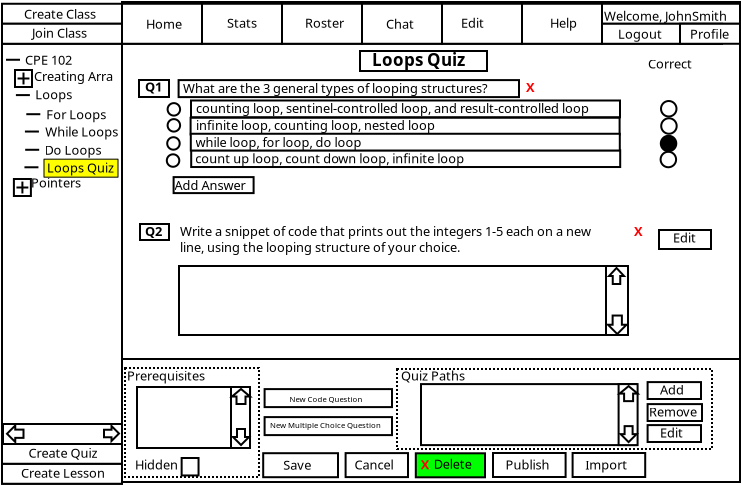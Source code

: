 <?xml version="1.0" encoding="UTF-8"?>
<dia:diagram xmlns:dia="http://www.lysator.liu.se/~alla/dia/">
  <dia:layer name="Menu / Main" visible="true">
    <dia:object type="Standard - Box" version="0" id="O0">
      <dia:attribute name="obj_pos">
        <dia:point val="3,-1.088"/>
      </dia:attribute>
      <dia:attribute name="obj_bb">
        <dia:rectangle val="2.95,-1.138;33.95,22.962"/>
      </dia:attribute>
      <dia:attribute name="elem_corner">
        <dia:point val="3,-1.088"/>
      </dia:attribute>
      <dia:attribute name="elem_width">
        <dia:real val="30.9"/>
      </dia:attribute>
      <dia:attribute name="elem_height">
        <dia:real val="24"/>
      </dia:attribute>
      <dia:attribute name="show_background">
        <dia:boolean val="true"/>
      </dia:attribute>
    </dia:object>
    <dia:object type="Standard - Box" version="0" id="O1">
      <dia:attribute name="obj_pos">
        <dia:point val="3,-1"/>
      </dia:attribute>
      <dia:attribute name="obj_bb">
        <dia:rectangle val="2.95,-1.05;33.05,1.05"/>
      </dia:attribute>
      <dia:attribute name="elem_corner">
        <dia:point val="3,-1"/>
      </dia:attribute>
      <dia:attribute name="elem_width">
        <dia:real val="30"/>
      </dia:attribute>
      <dia:attribute name="elem_height">
        <dia:real val="2"/>
      </dia:attribute>
      <dia:attribute name="show_background">
        <dia:boolean val="true"/>
      </dia:attribute>
    </dia:object>
    <dia:object type="Standard - Box" version="0" id="O2">
      <dia:attribute name="obj_pos">
        <dia:point val="3,-1"/>
      </dia:attribute>
      <dia:attribute name="obj_bb">
        <dia:rectangle val="2.95,-1.05;7.05,1.05"/>
      </dia:attribute>
      <dia:attribute name="elem_corner">
        <dia:point val="3,-1"/>
      </dia:attribute>
      <dia:attribute name="elem_width">
        <dia:real val="4"/>
      </dia:attribute>
      <dia:attribute name="elem_height">
        <dia:real val="2"/>
      </dia:attribute>
      <dia:attribute name="show_background">
        <dia:boolean val="true"/>
      </dia:attribute>
    </dia:object>
    <dia:object type="Standard - Text" version="1" id="O3">
      <dia:attribute name="obj_pos">
        <dia:point val="4.2,0.25"/>
      </dia:attribute>
      <dia:attribute name="obj_bb">
        <dia:rectangle val="4.2,-0.345;6.093,0.4"/>
      </dia:attribute>
      <dia:attribute name="text">
        <dia:composite type="text">
          <dia:attribute name="string">
            <dia:string>#Home#</dia:string>
          </dia:attribute>
          <dia:attribute name="font">
            <dia:font family="sans" style="0" name="Helvetica"/>
          </dia:attribute>
          <dia:attribute name="height">
            <dia:real val="0.8"/>
          </dia:attribute>
          <dia:attribute name="pos">
            <dia:point val="4.2,0.25"/>
          </dia:attribute>
          <dia:attribute name="color">
            <dia:color val="#000000"/>
          </dia:attribute>
          <dia:attribute name="alignment">
            <dia:enum val="0"/>
          </dia:attribute>
        </dia:composite>
      </dia:attribute>
      <dia:attribute name="valign">
        <dia:enum val="3"/>
      </dia:attribute>
    </dia:object>
    <dia:object type="Standard - Box" version="0" id="O4">
      <dia:attribute name="obj_pos">
        <dia:point val="7,-1"/>
      </dia:attribute>
      <dia:attribute name="obj_bb">
        <dia:rectangle val="6.95,-1.05;11.05,1.05"/>
      </dia:attribute>
      <dia:attribute name="elem_corner">
        <dia:point val="7,-1"/>
      </dia:attribute>
      <dia:attribute name="elem_width">
        <dia:real val="4"/>
      </dia:attribute>
      <dia:attribute name="elem_height">
        <dia:real val="2"/>
      </dia:attribute>
      <dia:attribute name="show_background">
        <dia:boolean val="true"/>
      </dia:attribute>
    </dia:object>
    <dia:object type="Standard - Text" version="1" id="O5">
      <dia:attribute name="obj_pos">
        <dia:point val="8.25,0.2"/>
      </dia:attribute>
      <dia:attribute name="obj_bb">
        <dia:rectangle val="8.25,-0.395;9.883,0.35"/>
      </dia:attribute>
      <dia:attribute name="text">
        <dia:composite type="text">
          <dia:attribute name="string">
            <dia:string>#Stats#</dia:string>
          </dia:attribute>
          <dia:attribute name="font">
            <dia:font family="sans" style="0" name="Helvetica"/>
          </dia:attribute>
          <dia:attribute name="height">
            <dia:real val="0.8"/>
          </dia:attribute>
          <dia:attribute name="pos">
            <dia:point val="8.25,0.2"/>
          </dia:attribute>
          <dia:attribute name="color">
            <dia:color val="#000000"/>
          </dia:attribute>
          <dia:attribute name="alignment">
            <dia:enum val="0"/>
          </dia:attribute>
        </dia:composite>
      </dia:attribute>
      <dia:attribute name="valign">
        <dia:enum val="3"/>
      </dia:attribute>
    </dia:object>
    <dia:object type="Standard - Box" version="0" id="O6">
      <dia:attribute name="obj_pos">
        <dia:point val="27,-1"/>
      </dia:attribute>
      <dia:attribute name="obj_bb">
        <dia:rectangle val="26.95,-1.05;33.95,0.05"/>
      </dia:attribute>
      <dia:attribute name="elem_corner">
        <dia:point val="27,-1"/>
      </dia:attribute>
      <dia:attribute name="elem_width">
        <dia:real val="6.9"/>
      </dia:attribute>
      <dia:attribute name="elem_height">
        <dia:real val="1"/>
      </dia:attribute>
      <dia:attribute name="show_background">
        <dia:boolean val="true"/>
      </dia:attribute>
    </dia:object>
    <dia:object type="Standard - Text" version="1" id="O7">
      <dia:attribute name="obj_pos">
        <dia:point val="27.1,-0.15"/>
      </dia:attribute>
      <dia:attribute name="obj_bb">
        <dia:rectangle val="27.1,-0.745;33.727,0"/>
      </dia:attribute>
      <dia:attribute name="text">
        <dia:composite type="text">
          <dia:attribute name="string">
            <dia:string>#Welcome, JohnSmith#</dia:string>
          </dia:attribute>
          <dia:attribute name="font">
            <dia:font family="sans" style="0" name="Helvetica"/>
          </dia:attribute>
          <dia:attribute name="height">
            <dia:real val="0.8"/>
          </dia:attribute>
          <dia:attribute name="pos">
            <dia:point val="27.1,-0.15"/>
          </dia:attribute>
          <dia:attribute name="color">
            <dia:color val="#000000"/>
          </dia:attribute>
          <dia:attribute name="alignment">
            <dia:enum val="0"/>
          </dia:attribute>
        </dia:composite>
      </dia:attribute>
      <dia:attribute name="valign">
        <dia:enum val="3"/>
      </dia:attribute>
    </dia:object>
    <dia:object type="Standard - Box" version="0" id="O8">
      <dia:attribute name="obj_pos">
        <dia:point val="27,0"/>
      </dia:attribute>
      <dia:attribute name="obj_bb">
        <dia:rectangle val="26.95,-0.05;33.05,1.05"/>
      </dia:attribute>
      <dia:attribute name="elem_corner">
        <dia:point val="27,0"/>
      </dia:attribute>
      <dia:attribute name="elem_width">
        <dia:real val="6"/>
      </dia:attribute>
      <dia:attribute name="elem_height">
        <dia:real val="1"/>
      </dia:attribute>
      <dia:attribute name="show_background">
        <dia:boolean val="true"/>
      </dia:attribute>
    </dia:object>
    <dia:object type="Standard - Text" version="1" id="O9">
      <dia:attribute name="obj_pos">
        <dia:point val="27.8,0.75"/>
      </dia:attribute>
      <dia:attribute name="obj_bb">
        <dia:rectangle val="27.8,0.155;30.005,0.9"/>
      </dia:attribute>
      <dia:attribute name="text">
        <dia:composite type="text">
          <dia:attribute name="string">
            <dia:string>#Logout#</dia:string>
          </dia:attribute>
          <dia:attribute name="font">
            <dia:font family="sans" style="0" name="Helvetica"/>
          </dia:attribute>
          <dia:attribute name="height">
            <dia:real val="0.8"/>
          </dia:attribute>
          <dia:attribute name="pos">
            <dia:point val="27.8,0.75"/>
          </dia:attribute>
          <dia:attribute name="color">
            <dia:color val="#000000"/>
          </dia:attribute>
          <dia:attribute name="alignment">
            <dia:enum val="0"/>
          </dia:attribute>
        </dia:composite>
      </dia:attribute>
      <dia:attribute name="valign">
        <dia:enum val="3"/>
      </dia:attribute>
    </dia:object>
    <dia:object type="Standard - Box" version="0" id="O10">
      <dia:attribute name="obj_pos">
        <dia:point val="30.9,0"/>
      </dia:attribute>
      <dia:attribute name="obj_bb">
        <dia:rectangle val="30.85,-0.05;33.95,1.05"/>
      </dia:attribute>
      <dia:attribute name="elem_corner">
        <dia:point val="30.9,0"/>
      </dia:attribute>
      <dia:attribute name="elem_width">
        <dia:real val="3"/>
      </dia:attribute>
      <dia:attribute name="elem_height">
        <dia:real val="1"/>
      </dia:attribute>
      <dia:attribute name="show_background">
        <dia:boolean val="true"/>
      </dia:attribute>
    </dia:object>
    <dia:object type="Standard - Text" version="1" id="O11">
      <dia:attribute name="obj_pos">
        <dia:point val="31.4,0.75"/>
      </dia:attribute>
      <dia:attribute name="obj_bb">
        <dia:rectangle val="31.4,0.155;33.415,0.9"/>
      </dia:attribute>
      <dia:attribute name="text">
        <dia:composite type="text">
          <dia:attribute name="string">
            <dia:string>#Profile#</dia:string>
          </dia:attribute>
          <dia:attribute name="font">
            <dia:font family="sans" style="0" name="Helvetica"/>
          </dia:attribute>
          <dia:attribute name="height">
            <dia:real val="0.8"/>
          </dia:attribute>
          <dia:attribute name="pos">
            <dia:point val="31.4,0.75"/>
          </dia:attribute>
          <dia:attribute name="color">
            <dia:color val="#000000"/>
          </dia:attribute>
          <dia:attribute name="alignment">
            <dia:enum val="0"/>
          </dia:attribute>
        </dia:composite>
      </dia:attribute>
      <dia:attribute name="valign">
        <dia:enum val="3"/>
      </dia:attribute>
    </dia:object>
    <dia:object type="Standard - Box" version="0" id="O12">
      <dia:attribute name="obj_pos">
        <dia:point val="11,-1"/>
      </dia:attribute>
      <dia:attribute name="obj_bb">
        <dia:rectangle val="10.95,-1.05;15.05,1.05"/>
      </dia:attribute>
      <dia:attribute name="elem_corner">
        <dia:point val="11,-1"/>
      </dia:attribute>
      <dia:attribute name="elem_width">
        <dia:real val="4"/>
      </dia:attribute>
      <dia:attribute name="elem_height">
        <dia:real val="2"/>
      </dia:attribute>
      <dia:attribute name="show_background">
        <dia:boolean val="true"/>
      </dia:attribute>
    </dia:object>
    <dia:object type="Standard - Text" version="1" id="O13">
      <dia:attribute name="obj_pos">
        <dia:point val="12.15,0.2"/>
      </dia:attribute>
      <dia:attribute name="obj_bb">
        <dia:rectangle val="12.15,-0.395;14.227,0.35"/>
      </dia:attribute>
      <dia:attribute name="text">
        <dia:composite type="text">
          <dia:attribute name="string">
            <dia:string>#Roster#</dia:string>
          </dia:attribute>
          <dia:attribute name="font">
            <dia:font family="sans" style="0" name="Helvetica"/>
          </dia:attribute>
          <dia:attribute name="height">
            <dia:real val="0.8"/>
          </dia:attribute>
          <dia:attribute name="pos">
            <dia:point val="12.15,0.2"/>
          </dia:attribute>
          <dia:attribute name="color">
            <dia:color val="#000000"/>
          </dia:attribute>
          <dia:attribute name="alignment">
            <dia:enum val="0"/>
          </dia:attribute>
        </dia:composite>
      </dia:attribute>
      <dia:attribute name="valign">
        <dia:enum val="3"/>
      </dia:attribute>
    </dia:object>
    <dia:object type="Standard - Box" version="0" id="O14">
      <dia:attribute name="obj_pos">
        <dia:point val="23,-1"/>
      </dia:attribute>
      <dia:attribute name="obj_bb">
        <dia:rectangle val="22.95,-1.05;27.05,1.05"/>
      </dia:attribute>
      <dia:attribute name="elem_corner">
        <dia:point val="23,-1"/>
      </dia:attribute>
      <dia:attribute name="elem_width">
        <dia:real val="4"/>
      </dia:attribute>
      <dia:attribute name="elem_height">
        <dia:real val="2"/>
      </dia:attribute>
      <dia:attribute name="show_background">
        <dia:boolean val="true"/>
      </dia:attribute>
    </dia:object>
    <dia:object type="Standard - Text" version="1" id="O15">
      <dia:attribute name="obj_pos">
        <dia:point val="24.4,0.2"/>
      </dia:attribute>
      <dia:attribute name="obj_bb">
        <dia:rectangle val="24.4,-0.395;25.863,0.35"/>
      </dia:attribute>
      <dia:attribute name="text">
        <dia:composite type="text">
          <dia:attribute name="string">
            <dia:string>#Help#</dia:string>
          </dia:attribute>
          <dia:attribute name="font">
            <dia:font family="sans" style="0" name="Helvetica"/>
          </dia:attribute>
          <dia:attribute name="height">
            <dia:real val="0.8"/>
          </dia:attribute>
          <dia:attribute name="pos">
            <dia:point val="24.4,0.2"/>
          </dia:attribute>
          <dia:attribute name="color">
            <dia:color val="#000000"/>
          </dia:attribute>
          <dia:attribute name="alignment">
            <dia:enum val="0"/>
          </dia:attribute>
        </dia:composite>
      </dia:attribute>
      <dia:attribute name="valign">
        <dia:enum val="3"/>
      </dia:attribute>
    </dia:object>
    <dia:object type="Standard - Box" version="0" id="O16">
      <dia:attribute name="obj_pos">
        <dia:point val="15,-1"/>
      </dia:attribute>
      <dia:attribute name="obj_bb">
        <dia:rectangle val="14.95,-1.05;19.05,1.05"/>
      </dia:attribute>
      <dia:attribute name="elem_corner">
        <dia:point val="15,-1"/>
      </dia:attribute>
      <dia:attribute name="elem_width">
        <dia:real val="4"/>
      </dia:attribute>
      <dia:attribute name="elem_height">
        <dia:real val="2"/>
      </dia:attribute>
      <dia:attribute name="show_background">
        <dia:boolean val="true"/>
      </dia:attribute>
    </dia:object>
    <dia:object type="Standard - Text" version="1" id="O17">
      <dia:attribute name="obj_pos">
        <dia:point val="16.2,0.25"/>
      </dia:attribute>
      <dia:attribute name="obj_bb">
        <dia:rectangle val="16.2,-0.345;17.695,0.4"/>
      </dia:attribute>
      <dia:attribute name="text">
        <dia:composite type="text">
          <dia:attribute name="string">
            <dia:string>#Chat#</dia:string>
          </dia:attribute>
          <dia:attribute name="font">
            <dia:font family="sans" style="0" name="Helvetica"/>
          </dia:attribute>
          <dia:attribute name="height">
            <dia:real val="0.8"/>
          </dia:attribute>
          <dia:attribute name="pos">
            <dia:point val="16.2,0.25"/>
          </dia:attribute>
          <dia:attribute name="color">
            <dia:color val="#000000"/>
          </dia:attribute>
          <dia:attribute name="alignment">
            <dia:enum val="0"/>
          </dia:attribute>
        </dia:composite>
      </dia:attribute>
      <dia:attribute name="valign">
        <dia:enum val="3"/>
      </dia:attribute>
    </dia:object>
    <dia:object type="Standard - Box" version="0" id="O18">
      <dia:attribute name="obj_pos">
        <dia:point val="19,-1"/>
      </dia:attribute>
      <dia:attribute name="obj_bb">
        <dia:rectangle val="18.95,-1.05;23.05,1.05"/>
      </dia:attribute>
      <dia:attribute name="elem_corner">
        <dia:point val="19,-1"/>
      </dia:attribute>
      <dia:attribute name="elem_width">
        <dia:real val="4"/>
      </dia:attribute>
      <dia:attribute name="elem_height">
        <dia:real val="2"/>
      </dia:attribute>
      <dia:attribute name="show_background">
        <dia:boolean val="true"/>
      </dia:attribute>
    </dia:object>
    <dia:object type="Standard - Text" version="1" id="O19">
      <dia:attribute name="obj_pos">
        <dia:point val="19.95,0.2"/>
      </dia:attribute>
      <dia:attribute name="obj_bb">
        <dia:rectangle val="19.95,-0.395;21.19,0.35"/>
      </dia:attribute>
      <dia:attribute name="text">
        <dia:composite type="text">
          <dia:attribute name="string">
            <dia:string>#Edit#</dia:string>
          </dia:attribute>
          <dia:attribute name="font">
            <dia:font family="sans" style="0" name="Helvetica"/>
          </dia:attribute>
          <dia:attribute name="height">
            <dia:real val="0.8"/>
          </dia:attribute>
          <dia:attribute name="pos">
            <dia:point val="19.95,0.2"/>
          </dia:attribute>
          <dia:attribute name="color">
            <dia:color val="#000000"/>
          </dia:attribute>
          <dia:attribute name="alignment">
            <dia:enum val="0"/>
          </dia:attribute>
        </dia:composite>
      </dia:attribute>
      <dia:attribute name="valign">
        <dia:enum val="3"/>
      </dia:attribute>
    </dia:object>
    <dia:object type="Standard - Line" version="0" id="O20">
      <dia:attribute name="obj_pos">
        <dia:point val="18.45,10.912"/>
      </dia:attribute>
      <dia:attribute name="obj_bb">
        <dia:rectangle val="18.45,10.912;18.45,10.912"/>
      </dia:attribute>
      <dia:attribute name="conn_endpoints">
        <dia:point val="18.45,10.912"/>
        <dia:point val="18.45,10.912"/>
      </dia:attribute>
      <dia:attribute name="numcp">
        <dia:int val="1"/>
      </dia:attribute>
      <dia:connections>
        <dia:connection handle="0" to="O0" connection="8"/>
        <dia:connection handle="1" to="O0" connection="8"/>
      </dia:connections>
    </dia:object>
    <dia:object type="Standard - Text" version="1" id="O21">
      <dia:attribute name="obj_pos">
        <dia:point val="18,20.5"/>
      </dia:attribute>
      <dia:attribute name="obj_bb">
        <dia:rectangle val="18,19.905;18,20.65"/>
      </dia:attribute>
      <dia:attribute name="text">
        <dia:composite type="text">
          <dia:attribute name="string">
            <dia:string>##</dia:string>
          </dia:attribute>
          <dia:attribute name="font">
            <dia:font family="sans" style="0" name="Helvetica"/>
          </dia:attribute>
          <dia:attribute name="height">
            <dia:real val="0.8"/>
          </dia:attribute>
          <dia:attribute name="pos">
            <dia:point val="18,20.5"/>
          </dia:attribute>
          <dia:attribute name="color">
            <dia:color val="#000000"/>
          </dia:attribute>
          <dia:attribute name="alignment">
            <dia:enum val="0"/>
          </dia:attribute>
        </dia:composite>
      </dia:attribute>
      <dia:attribute name="valign">
        <dia:enum val="3"/>
      </dia:attribute>
    </dia:object>
    <dia:object type="Standard - Text" version="1" id="O22">
      <dia:attribute name="obj_pos">
        <dia:point val="18,20.5"/>
      </dia:attribute>
      <dia:attribute name="obj_bb">
        <dia:rectangle val="18,19.905;18,20.65"/>
      </dia:attribute>
      <dia:attribute name="text">
        <dia:composite type="text">
          <dia:attribute name="string">
            <dia:string>##</dia:string>
          </dia:attribute>
          <dia:attribute name="font">
            <dia:font family="sans" style="0" name="Helvetica"/>
          </dia:attribute>
          <dia:attribute name="height">
            <dia:real val="0.8"/>
          </dia:attribute>
          <dia:attribute name="pos">
            <dia:point val="18,20.5"/>
          </dia:attribute>
          <dia:attribute name="color">
            <dia:color val="#000000"/>
          </dia:attribute>
          <dia:attribute name="alignment">
            <dia:enum val="0"/>
          </dia:attribute>
        </dia:composite>
      </dia:attribute>
      <dia:attribute name="valign">
        <dia:enum val="3"/>
      </dia:attribute>
    </dia:object>
    <dia:object type="Standard - Text" version="1" id="O23">
      <dia:attribute name="obj_pos">
        <dia:point val="18,20.5"/>
      </dia:attribute>
      <dia:attribute name="obj_bb">
        <dia:rectangle val="18,19.905;18,20.65"/>
      </dia:attribute>
      <dia:attribute name="text">
        <dia:composite type="text">
          <dia:attribute name="string">
            <dia:string>##</dia:string>
          </dia:attribute>
          <dia:attribute name="font">
            <dia:font family="sans" style="0" name="Helvetica"/>
          </dia:attribute>
          <dia:attribute name="height">
            <dia:real val="0.8"/>
          </dia:attribute>
          <dia:attribute name="pos">
            <dia:point val="18,20.5"/>
          </dia:attribute>
          <dia:attribute name="color">
            <dia:color val="#000000"/>
          </dia:attribute>
          <dia:attribute name="alignment">
            <dia:enum val="0"/>
          </dia:attribute>
        </dia:composite>
      </dia:attribute>
      <dia:attribute name="valign">
        <dia:enum val="3"/>
      </dia:attribute>
    </dia:object>
    <dia:object type="Standard - Text" version="1" id="O24">
      <dia:attribute name="obj_pos">
        <dia:point val="18,20.5"/>
      </dia:attribute>
      <dia:attribute name="obj_bb">
        <dia:rectangle val="18,19.905;18,20.65"/>
      </dia:attribute>
      <dia:attribute name="text">
        <dia:composite type="text">
          <dia:attribute name="string">
            <dia:string>##</dia:string>
          </dia:attribute>
          <dia:attribute name="font">
            <dia:font family="sans" style="0" name="Helvetica"/>
          </dia:attribute>
          <dia:attribute name="height">
            <dia:real val="0.8"/>
          </dia:attribute>
          <dia:attribute name="pos">
            <dia:point val="18,20.5"/>
          </dia:attribute>
          <dia:attribute name="color">
            <dia:color val="#000000"/>
          </dia:attribute>
          <dia:attribute name="alignment">
            <dia:enum val="0"/>
          </dia:attribute>
        </dia:composite>
      </dia:attribute>
      <dia:attribute name="valign">
        <dia:enum val="3"/>
      </dia:attribute>
    </dia:object>
    <dia:object type="Standard - Text" version="1" id="O25">
      <dia:attribute name="obj_pos">
        <dia:point val="21.54,19.173"/>
      </dia:attribute>
      <dia:attribute name="obj_bb">
        <dia:rectangle val="21.54,18.578;21.54,19.323"/>
      </dia:attribute>
      <dia:attribute name="text">
        <dia:composite type="text">
          <dia:attribute name="string">
            <dia:string>##</dia:string>
          </dia:attribute>
          <dia:attribute name="font">
            <dia:font family="sans" style="0" name="Helvetica"/>
          </dia:attribute>
          <dia:attribute name="height">
            <dia:real val="0.8"/>
          </dia:attribute>
          <dia:attribute name="pos">
            <dia:point val="21.54,19.173"/>
          </dia:attribute>
          <dia:attribute name="color">
            <dia:color val="#000000"/>
          </dia:attribute>
          <dia:attribute name="alignment">
            <dia:enum val="0"/>
          </dia:attribute>
        </dia:composite>
      </dia:attribute>
      <dia:attribute name="valign">
        <dia:enum val="3"/>
      </dia:attribute>
    </dia:object>
    <dia:object type="Standard - Text" version="1" id="O26">
      <dia:attribute name="obj_pos">
        <dia:point val="18,20.5"/>
      </dia:attribute>
      <dia:attribute name="obj_bb">
        <dia:rectangle val="18,19.905;18,20.65"/>
      </dia:attribute>
      <dia:attribute name="text">
        <dia:composite type="text">
          <dia:attribute name="string">
            <dia:string>##</dia:string>
          </dia:attribute>
          <dia:attribute name="font">
            <dia:font family="sans" style="0" name="Helvetica"/>
          </dia:attribute>
          <dia:attribute name="height">
            <dia:real val="0.8"/>
          </dia:attribute>
          <dia:attribute name="pos">
            <dia:point val="18,20.5"/>
          </dia:attribute>
          <dia:attribute name="color">
            <dia:color val="#000000"/>
          </dia:attribute>
          <dia:attribute name="alignment">
            <dia:enum val="0"/>
          </dia:attribute>
        </dia:composite>
      </dia:attribute>
      <dia:attribute name="valign">
        <dia:enum val="3"/>
      </dia:attribute>
    </dia:object>
    <dia:object type="Standard - Text" version="1" id="O27">
      <dia:attribute name="obj_pos">
        <dia:point val="18,20.5"/>
      </dia:attribute>
      <dia:attribute name="obj_bb">
        <dia:rectangle val="18,19.905;18,20.65"/>
      </dia:attribute>
      <dia:attribute name="text">
        <dia:composite type="text">
          <dia:attribute name="string">
            <dia:string>##</dia:string>
          </dia:attribute>
          <dia:attribute name="font">
            <dia:font family="sans" style="0" name="Helvetica"/>
          </dia:attribute>
          <dia:attribute name="height">
            <dia:real val="0.8"/>
          </dia:attribute>
          <dia:attribute name="pos">
            <dia:point val="18,20.5"/>
          </dia:attribute>
          <dia:attribute name="color">
            <dia:color val="#000000"/>
          </dia:attribute>
          <dia:attribute name="alignment">
            <dia:enum val="0"/>
          </dia:attribute>
        </dia:composite>
      </dia:attribute>
      <dia:attribute name="valign">
        <dia:enum val="3"/>
      </dia:attribute>
    </dia:object>
    <dia:object type="Standard - Text" version="1" id="O28">
      <dia:attribute name="obj_pos">
        <dia:point val="18,20.5"/>
      </dia:attribute>
      <dia:attribute name="obj_bb">
        <dia:rectangle val="18,19.905;18,20.65"/>
      </dia:attribute>
      <dia:attribute name="text">
        <dia:composite type="text">
          <dia:attribute name="string">
            <dia:string>##</dia:string>
          </dia:attribute>
          <dia:attribute name="font">
            <dia:font family="sans" style="0" name="Helvetica"/>
          </dia:attribute>
          <dia:attribute name="height">
            <dia:real val="0.8"/>
          </dia:attribute>
          <dia:attribute name="pos">
            <dia:point val="18,20.5"/>
          </dia:attribute>
          <dia:attribute name="color">
            <dia:color val="#000000"/>
          </dia:attribute>
          <dia:attribute name="alignment">
            <dia:enum val="0"/>
          </dia:attribute>
        </dia:composite>
      </dia:attribute>
      <dia:attribute name="valign">
        <dia:enum val="3"/>
      </dia:attribute>
    </dia:object>
    <dia:object type="Standard - Text" version="1" id="O29">
      <dia:attribute name="obj_pos">
        <dia:point val="18,20.5"/>
      </dia:attribute>
      <dia:attribute name="obj_bb">
        <dia:rectangle val="18,19.905;18,20.65"/>
      </dia:attribute>
      <dia:attribute name="text">
        <dia:composite type="text">
          <dia:attribute name="string">
            <dia:string>##</dia:string>
          </dia:attribute>
          <dia:attribute name="font">
            <dia:font family="sans" style="0" name="Helvetica"/>
          </dia:attribute>
          <dia:attribute name="height">
            <dia:real val="0.8"/>
          </dia:attribute>
          <dia:attribute name="pos">
            <dia:point val="18,20.5"/>
          </dia:attribute>
          <dia:attribute name="color">
            <dia:color val="#000000"/>
          </dia:attribute>
          <dia:attribute name="alignment">
            <dia:enum val="0"/>
          </dia:attribute>
        </dia:composite>
      </dia:attribute>
      <dia:attribute name="valign">
        <dia:enum val="3"/>
      </dia:attribute>
    </dia:object>
    <dia:object type="Standard - Text" version="1" id="O30">
      <dia:attribute name="obj_pos">
        <dia:point val="18,20.5"/>
      </dia:attribute>
      <dia:attribute name="obj_bb">
        <dia:rectangle val="18,19.905;18,20.65"/>
      </dia:attribute>
      <dia:attribute name="text">
        <dia:composite type="text">
          <dia:attribute name="string">
            <dia:string>##</dia:string>
          </dia:attribute>
          <dia:attribute name="font">
            <dia:font family="sans" style="0" name="Helvetica"/>
          </dia:attribute>
          <dia:attribute name="height">
            <dia:real val="0.8"/>
          </dia:attribute>
          <dia:attribute name="pos">
            <dia:point val="18,20.5"/>
          </dia:attribute>
          <dia:attribute name="color">
            <dia:color val="#000000"/>
          </dia:attribute>
          <dia:attribute name="alignment">
            <dia:enum val="0"/>
          </dia:attribute>
        </dia:composite>
      </dia:attribute>
      <dia:attribute name="valign">
        <dia:enum val="3"/>
      </dia:attribute>
    </dia:object>
    <dia:object type="Standard - Text" version="1" id="O31">
      <dia:attribute name="obj_pos">
        <dia:point val="6.776,25.25"/>
      </dia:attribute>
      <dia:attribute name="obj_bb">
        <dia:rectangle val="6.776,24.655;6.776,25.4"/>
      </dia:attribute>
      <dia:attribute name="text">
        <dia:composite type="text">
          <dia:attribute name="string">
            <dia:string>##</dia:string>
          </dia:attribute>
          <dia:attribute name="font">
            <dia:font family="sans" style="0" name="Helvetica"/>
          </dia:attribute>
          <dia:attribute name="height">
            <dia:real val="0.8"/>
          </dia:attribute>
          <dia:attribute name="pos">
            <dia:point val="6.776,25.25"/>
          </dia:attribute>
          <dia:attribute name="color">
            <dia:color val="#000000"/>
          </dia:attribute>
          <dia:attribute name="alignment">
            <dia:enum val="0"/>
          </dia:attribute>
        </dia:composite>
      </dia:attribute>
      <dia:attribute name="valign">
        <dia:enum val="3"/>
      </dia:attribute>
    </dia:object>
    <dia:object type="Standard - Text" version="1" id="O32">
      <dia:attribute name="obj_pos">
        <dia:point val="21.926,20.8"/>
      </dia:attribute>
      <dia:attribute name="obj_bb">
        <dia:rectangle val="21.926,20.205;21.926,20.95"/>
      </dia:attribute>
      <dia:attribute name="text">
        <dia:composite type="text">
          <dia:attribute name="string">
            <dia:string>##</dia:string>
          </dia:attribute>
          <dia:attribute name="font">
            <dia:font family="sans" style="0" name="Helvetica"/>
          </dia:attribute>
          <dia:attribute name="height">
            <dia:real val="0.8"/>
          </dia:attribute>
          <dia:attribute name="pos">
            <dia:point val="21.926,20.8"/>
          </dia:attribute>
          <dia:attribute name="color">
            <dia:color val="#000000"/>
          </dia:attribute>
          <dia:attribute name="alignment">
            <dia:enum val="0"/>
          </dia:attribute>
        </dia:composite>
      </dia:attribute>
      <dia:attribute name="valign">
        <dia:enum val="3"/>
      </dia:attribute>
    </dia:object>
    <dia:object type="Standard - Text" version="1" id="O33">
      <dia:attribute name="obj_pos">
        <dia:point val="30.509,21.001"/>
      </dia:attribute>
      <dia:attribute name="obj_bb">
        <dia:rectangle val="30.509,20.406;30.509,21.151"/>
      </dia:attribute>
      <dia:attribute name="text">
        <dia:composite type="text">
          <dia:attribute name="string">
            <dia:string>##</dia:string>
          </dia:attribute>
          <dia:attribute name="font">
            <dia:font family="sans" style="0" name="Helvetica"/>
          </dia:attribute>
          <dia:attribute name="height">
            <dia:real val="0.8"/>
          </dia:attribute>
          <dia:attribute name="pos">
            <dia:point val="30.509,21.001"/>
          </dia:attribute>
          <dia:attribute name="color">
            <dia:color val="#000000"/>
          </dia:attribute>
          <dia:attribute name="alignment">
            <dia:enum val="0"/>
          </dia:attribute>
        </dia:composite>
      </dia:attribute>
      <dia:attribute name="valign">
        <dia:enum val="3"/>
      </dia:attribute>
    </dia:object>
    <dia:object type="Standard - Text" version="1" id="O34">
      <dia:attribute name="obj_pos">
        <dia:point val="-0.65,4.862"/>
      </dia:attribute>
      <dia:attribute name="obj_bb">
        <dia:rectangle val="-0.65,4.267;-0.65,5.012"/>
      </dia:attribute>
      <dia:attribute name="text">
        <dia:composite type="text">
          <dia:attribute name="string">
            <dia:string>##</dia:string>
          </dia:attribute>
          <dia:attribute name="font">
            <dia:font family="sans" style="0" name="Helvetica"/>
          </dia:attribute>
          <dia:attribute name="height">
            <dia:real val="0.8"/>
          </dia:attribute>
          <dia:attribute name="pos">
            <dia:point val="-0.65,4.862"/>
          </dia:attribute>
          <dia:attribute name="color">
            <dia:color val="#000000"/>
          </dia:attribute>
          <dia:attribute name="alignment">
            <dia:enum val="0"/>
          </dia:attribute>
        </dia:composite>
      </dia:attribute>
      <dia:attribute name="valign">
        <dia:enum val="3"/>
      </dia:attribute>
    </dia:object>
  </dia:layer>
  <dia:layer name="NavBar" visible="true">
    <dia:object type="Standard - Box" version="0" id="O35">
      <dia:attribute name="obj_pos">
        <dia:point val="-3,-1"/>
      </dia:attribute>
      <dia:attribute name="obj_bb">
        <dia:rectangle val="-3.05,-1.05;3.05,23.05"/>
      </dia:attribute>
      <dia:attribute name="elem_corner">
        <dia:point val="-3,-1"/>
      </dia:attribute>
      <dia:attribute name="elem_width">
        <dia:real val="6"/>
      </dia:attribute>
      <dia:attribute name="elem_height">
        <dia:real val="24"/>
      </dia:attribute>
      <dia:attribute name="show_background">
        <dia:boolean val="true"/>
      </dia:attribute>
    </dia:object>
    <dia:object type="Standard - Box" version="0" id="O36">
      <dia:attribute name="obj_pos">
        <dia:point val="-0.9,6.771"/>
      </dia:attribute>
      <dia:attribute name="obj_bb">
        <dia:rectangle val="-0.9,6.771;2.8,7.671"/>
      </dia:attribute>
      <dia:attribute name="elem_corner">
        <dia:point val="-0.9,6.771"/>
      </dia:attribute>
      <dia:attribute name="elem_width">
        <dia:real val="3.7"/>
      </dia:attribute>
      <dia:attribute name="elem_height">
        <dia:real val="0.9"/>
      </dia:attribute>
      <dia:attribute name="border_width">
        <dia:real val="0"/>
      </dia:attribute>
      <dia:attribute name="inner_color">
        <dia:color val="#ffff00"/>
      </dia:attribute>
      <dia:attribute name="show_background">
        <dia:boolean val="true"/>
      </dia:attribute>
      <dia:attribute name="corner_radius">
        <dia:real val="1.175e-038"/>
      </dia:attribute>
    </dia:object>
    <dia:object type="Standard - Text" version="1" id="O37">
      <dia:attribute name="obj_pos">
        <dia:point val="-0.785,4.772"/>
      </dia:attribute>
      <dia:attribute name="obj_bb">
        <dia:rectangle val="-0.785,4.178;2.323,4.923"/>
      </dia:attribute>
      <dia:attribute name="text">
        <dia:composite type="text">
          <dia:attribute name="string">
            <dia:string>#For Loops#</dia:string>
          </dia:attribute>
          <dia:attribute name="font">
            <dia:font family="sans" style="0" name="Helvetica"/>
          </dia:attribute>
          <dia:attribute name="height">
            <dia:real val="0.8"/>
          </dia:attribute>
          <dia:attribute name="pos">
            <dia:point val="-0.785,4.772"/>
          </dia:attribute>
          <dia:attribute name="color">
            <dia:color val="#000000"/>
          </dia:attribute>
          <dia:attribute name="alignment">
            <dia:enum val="0"/>
          </dia:attribute>
        </dia:composite>
      </dia:attribute>
      <dia:attribute name="valign">
        <dia:enum val="3"/>
      </dia:attribute>
    </dia:object>
    <dia:object type="Standard - Box" version="0" id="O38">
      <dia:attribute name="obj_pos">
        <dia:point val="-3,0"/>
      </dia:attribute>
      <dia:attribute name="obj_bb">
        <dia:rectangle val="-3.05,-0.05;3.05,1.05"/>
      </dia:attribute>
      <dia:attribute name="elem_corner">
        <dia:point val="-3,0"/>
      </dia:attribute>
      <dia:attribute name="elem_width">
        <dia:real val="6"/>
      </dia:attribute>
      <dia:attribute name="elem_height">
        <dia:real val="1"/>
      </dia:attribute>
      <dia:attribute name="show_background">
        <dia:boolean val="true"/>
      </dia:attribute>
    </dia:object>
    <dia:object type="Standard - Text" version="1" id="O39">
      <dia:attribute name="obj_pos">
        <dia:point val="-1.9,-0.25"/>
      </dia:attribute>
      <dia:attribute name="obj_bb">
        <dia:rectangle val="-1.9,-0.845;2.127,-0.1"/>
      </dia:attribute>
      <dia:attribute name="text">
        <dia:composite type="text">
          <dia:attribute name="string">
            <dia:string>#Create Class#</dia:string>
          </dia:attribute>
          <dia:attribute name="font">
            <dia:font family="sans" style="0" name="Helvetica"/>
          </dia:attribute>
          <dia:attribute name="height">
            <dia:real val="0.8"/>
          </dia:attribute>
          <dia:attribute name="pos">
            <dia:point val="-1.9,-0.25"/>
          </dia:attribute>
          <dia:attribute name="color">
            <dia:color val="#000000"/>
          </dia:attribute>
          <dia:attribute name="alignment">
            <dia:enum val="0"/>
          </dia:attribute>
        </dia:composite>
      </dia:attribute>
      <dia:attribute name="valign">
        <dia:enum val="3"/>
      </dia:attribute>
    </dia:object>
    <dia:object type="Standard - Box" version="0" id="O40">
      <dia:attribute name="obj_pos">
        <dia:point val="-3,0"/>
      </dia:attribute>
      <dia:attribute name="obj_bb">
        <dia:rectangle val="-3.05,-0.05;3.05,1.05"/>
      </dia:attribute>
      <dia:attribute name="elem_corner">
        <dia:point val="-3,0"/>
      </dia:attribute>
      <dia:attribute name="elem_width">
        <dia:real val="6"/>
      </dia:attribute>
      <dia:attribute name="elem_height">
        <dia:real val="1"/>
      </dia:attribute>
      <dia:attribute name="show_background">
        <dia:boolean val="true"/>
      </dia:attribute>
    </dia:object>
    <dia:object type="Standard - Text" version="1" id="O41">
      <dia:attribute name="obj_pos">
        <dia:point val="-1.5,0.7"/>
      </dia:attribute>
      <dia:attribute name="obj_bb">
        <dia:rectangle val="-1.5,0.105;1.552,0.85"/>
      </dia:attribute>
      <dia:attribute name="text">
        <dia:composite type="text">
          <dia:attribute name="string">
            <dia:string>#Join Class#</dia:string>
          </dia:attribute>
          <dia:attribute name="font">
            <dia:font family="sans" style="0" name="Helvetica"/>
          </dia:attribute>
          <dia:attribute name="height">
            <dia:real val="0.8"/>
          </dia:attribute>
          <dia:attribute name="pos">
            <dia:point val="-1.5,0.7"/>
          </dia:attribute>
          <dia:attribute name="color">
            <dia:color val="#000000"/>
          </dia:attribute>
          <dia:attribute name="alignment">
            <dia:enum val="0"/>
          </dia:attribute>
        </dia:composite>
      </dia:attribute>
      <dia:attribute name="valign">
        <dia:enum val="3"/>
      </dia:attribute>
    </dia:object>
    <dia:object type="Standard - Text" version="1" id="O42">
      <dia:attribute name="obj_pos">
        <dia:point val="-1.85,2.05"/>
      </dia:attribute>
      <dia:attribute name="obj_bb">
        <dia:rectangle val="-1.85,1.455;0.812,2.2"/>
      </dia:attribute>
      <dia:attribute name="text">
        <dia:composite type="text">
          <dia:attribute name="string">
            <dia:string>#CPE 102#</dia:string>
          </dia:attribute>
          <dia:attribute name="font">
            <dia:font family="sans" style="0" name="Helvetica"/>
          </dia:attribute>
          <dia:attribute name="height">
            <dia:real val="0.8"/>
          </dia:attribute>
          <dia:attribute name="pos">
            <dia:point val="-1.85,2.05"/>
          </dia:attribute>
          <dia:attribute name="color">
            <dia:color val="#000000"/>
          </dia:attribute>
          <dia:attribute name="alignment">
            <dia:enum val="0"/>
          </dia:attribute>
        </dia:composite>
      </dia:attribute>
      <dia:attribute name="valign">
        <dia:enum val="3"/>
      </dia:attribute>
    </dia:object>
    <dia:object type="Standard - Line" version="0" id="O43">
      <dia:attribute name="obj_pos">
        <dia:point val="-2.8,1.8"/>
      </dia:attribute>
      <dia:attribute name="obj_bb">
        <dia:rectangle val="-2.85,1.75;-2.05,1.85"/>
      </dia:attribute>
      <dia:attribute name="conn_endpoints">
        <dia:point val="-2.8,1.8"/>
        <dia:point val="-2.1,1.8"/>
      </dia:attribute>
      <dia:attribute name="numcp">
        <dia:int val="1"/>
      </dia:attribute>
    </dia:object>
    <dia:object type="Standard - Text" version="1" id="O44">
      <dia:attribute name="obj_pos">
        <dia:point val="-1.335,3.772"/>
      </dia:attribute>
      <dia:attribute name="obj_bb">
        <dia:rectangle val="-1.335,3.178;0.547,3.922"/>
      </dia:attribute>
      <dia:attribute name="text">
        <dia:composite type="text">
          <dia:attribute name="string">
            <dia:string>#Loops#</dia:string>
          </dia:attribute>
          <dia:attribute name="font">
            <dia:font family="sans" style="0" name="Helvetica"/>
          </dia:attribute>
          <dia:attribute name="height">
            <dia:real val="0.8"/>
          </dia:attribute>
          <dia:attribute name="pos">
            <dia:point val="-1.335,3.772"/>
          </dia:attribute>
          <dia:attribute name="color">
            <dia:color val="#000000"/>
          </dia:attribute>
          <dia:attribute name="alignment">
            <dia:enum val="0"/>
          </dia:attribute>
        </dia:composite>
      </dia:attribute>
      <dia:attribute name="valign">
        <dia:enum val="3"/>
      </dia:attribute>
    </dia:object>
    <dia:object type="Standard - Line" version="0" id="O45">
      <dia:attribute name="obj_pos">
        <dia:point val="-1.785,4.522"/>
      </dia:attribute>
      <dia:attribute name="obj_bb">
        <dia:rectangle val="-1.835,4.473;-1.035,4.572"/>
      </dia:attribute>
      <dia:attribute name="conn_endpoints">
        <dia:point val="-1.785,4.522"/>
        <dia:point val="-1.085,4.522"/>
      </dia:attribute>
      <dia:attribute name="numcp">
        <dia:int val="1"/>
      </dia:attribute>
    </dia:object>
    <dia:object type="Standard - Box" version="0" id="O46">
      <dia:attribute name="obj_pos">
        <dia:point val="-3,22"/>
      </dia:attribute>
      <dia:attribute name="obj_bb">
        <dia:rectangle val="-3.05,21.95;3.05,23.05"/>
      </dia:attribute>
      <dia:attribute name="elem_corner">
        <dia:point val="-3,22"/>
      </dia:attribute>
      <dia:attribute name="elem_width">
        <dia:real val="6"/>
      </dia:attribute>
      <dia:attribute name="elem_height">
        <dia:real val="1"/>
      </dia:attribute>
      <dia:attribute name="show_background">
        <dia:boolean val="true"/>
      </dia:attribute>
    </dia:object>
    <dia:object type="Standard - Text" version="1" id="O47">
      <dia:attribute name="obj_pos">
        <dia:point val="0.05,22.7"/>
      </dia:attribute>
      <dia:attribute name="obj_bb">
        <dia:rectangle val="-2.23,22.105;2.33,22.85"/>
      </dia:attribute>
      <dia:attribute name="text">
        <dia:composite type="text">
          <dia:attribute name="string">
            <dia:string>#Create Lesson#</dia:string>
          </dia:attribute>
          <dia:attribute name="font">
            <dia:font family="sans" style="0" name="Helvetica"/>
          </dia:attribute>
          <dia:attribute name="height">
            <dia:real val="0.8"/>
          </dia:attribute>
          <dia:attribute name="pos">
            <dia:point val="0.05,22.7"/>
          </dia:attribute>
          <dia:attribute name="color">
            <dia:color val="#000000"/>
          </dia:attribute>
          <dia:attribute name="alignment">
            <dia:enum val="1"/>
          </dia:attribute>
        </dia:composite>
      </dia:attribute>
      <dia:attribute name="valign">
        <dia:enum val="3"/>
      </dia:attribute>
    </dia:object>
    <dia:object type="Standard - Box" version="0" id="O48">
      <dia:attribute name="obj_pos">
        <dia:point val="-3,21"/>
      </dia:attribute>
      <dia:attribute name="obj_bb">
        <dia:rectangle val="-3.05,20.95;3.05,22.05"/>
      </dia:attribute>
      <dia:attribute name="elem_corner">
        <dia:point val="-3,21"/>
      </dia:attribute>
      <dia:attribute name="elem_width">
        <dia:real val="6"/>
      </dia:attribute>
      <dia:attribute name="elem_height">
        <dia:real val="1"/>
      </dia:attribute>
      <dia:attribute name="show_background">
        <dia:boolean val="true"/>
      </dia:attribute>
    </dia:object>
    <dia:object type="Standard - Text" version="1" id="O49">
      <dia:attribute name="obj_pos">
        <dia:point val="-0.838,5.639"/>
      </dia:attribute>
      <dia:attribute name="obj_bb">
        <dia:rectangle val="-0.838,5.044;3.034,5.789"/>
      </dia:attribute>
      <dia:attribute name="text">
        <dia:composite type="text">
          <dia:attribute name="string">
            <dia:string>#While Loops#</dia:string>
          </dia:attribute>
          <dia:attribute name="font">
            <dia:font family="sans" style="0" name="Helvetica"/>
          </dia:attribute>
          <dia:attribute name="height">
            <dia:real val="0.8"/>
          </dia:attribute>
          <dia:attribute name="pos">
            <dia:point val="-0.838,5.639"/>
          </dia:attribute>
          <dia:attribute name="color">
            <dia:color val="#000000"/>
          </dia:attribute>
          <dia:attribute name="alignment">
            <dia:enum val="0"/>
          </dia:attribute>
        </dia:composite>
      </dia:attribute>
      <dia:attribute name="valign">
        <dia:enum val="3"/>
      </dia:attribute>
    </dia:object>
    <dia:object type="Standard - Line" version="0" id="O50">
      <dia:attribute name="obj_pos">
        <dia:point val="-1.854,5.389"/>
      </dia:attribute>
      <dia:attribute name="obj_bb">
        <dia:rectangle val="-1.904,5.339;-1.104,5.439"/>
      </dia:attribute>
      <dia:attribute name="conn_endpoints">
        <dia:point val="-1.854,5.389"/>
        <dia:point val="-1.154,5.389"/>
      </dia:attribute>
      <dia:attribute name="numcp">
        <dia:int val="1"/>
      </dia:attribute>
    </dia:object>
    <dia:object type="Standard - Text" version="1" id="O51">
      <dia:attribute name="obj_pos">
        <dia:point val="-0.875,6.551"/>
      </dia:attribute>
      <dia:attribute name="obj_bb">
        <dia:rectangle val="-0.875,5.956;2.095,6.701"/>
      </dia:attribute>
      <dia:attribute name="text">
        <dia:composite type="text">
          <dia:attribute name="string">
            <dia:string>#Do Loops#</dia:string>
          </dia:attribute>
          <dia:attribute name="font">
            <dia:font family="sans" style="0" name="Helvetica"/>
          </dia:attribute>
          <dia:attribute name="height">
            <dia:real val="0.8"/>
          </dia:attribute>
          <dia:attribute name="pos">
            <dia:point val="-0.875,6.551"/>
          </dia:attribute>
          <dia:attribute name="color">
            <dia:color val="#000000"/>
          </dia:attribute>
          <dia:attribute name="alignment">
            <dia:enum val="0"/>
          </dia:attribute>
        </dia:composite>
      </dia:attribute>
      <dia:attribute name="valign">
        <dia:enum val="3"/>
      </dia:attribute>
    </dia:object>
    <dia:object type="Standard - Line" version="0" id="O52">
      <dia:attribute name="obj_pos">
        <dia:point val="-1.841,6.301"/>
      </dia:attribute>
      <dia:attribute name="obj_bb">
        <dia:rectangle val="-1.891,6.251;-1.091,6.351"/>
      </dia:attribute>
      <dia:attribute name="conn_endpoints">
        <dia:point val="-1.841,6.301"/>
        <dia:point val="-1.141,6.301"/>
      </dia:attribute>
      <dia:attribute name="numcp">
        <dia:int val="1"/>
      </dia:attribute>
    </dia:object>
    <dia:object type="Standard - Line" version="0" id="O53">
      <dia:attribute name="obj_pos">
        <dia:point val="-1.878,7.176"/>
      </dia:attribute>
      <dia:attribute name="obj_bb">
        <dia:rectangle val="-1.928,7.126;-1.128,7.226"/>
      </dia:attribute>
      <dia:attribute name="conn_endpoints">
        <dia:point val="-1.878,7.176"/>
        <dia:point val="-1.178,7.176"/>
      </dia:attribute>
      <dia:attribute name="numcp">
        <dia:int val="1"/>
      </dia:attribute>
    </dia:object>
    <dia:object type="Standard - Text" version="1" id="O54">
      <dia:attribute name="obj_pos">
        <dia:point val="-0.748,7.432"/>
      </dia:attribute>
      <dia:attribute name="obj_bb">
        <dia:rectangle val="-0.748,6.818;2.778,7.619"/>
      </dia:attribute>
      <dia:attribute name="text">
        <dia:composite type="text">
          <dia:attribute name="string">
            <dia:string>#Loops Quiz#</dia:string>
          </dia:attribute>
          <dia:attribute name="font">
            <dia:font family="sans" style="0" name="Helvetica"/>
          </dia:attribute>
          <dia:attribute name="height">
            <dia:real val="0.8"/>
          </dia:attribute>
          <dia:attribute name="pos">
            <dia:point val="-0.748,7.432"/>
          </dia:attribute>
          <dia:attribute name="color">
            <dia:color val="#000000"/>
          </dia:attribute>
          <dia:attribute name="alignment">
            <dia:enum val="0"/>
          </dia:attribute>
        </dia:composite>
      </dia:attribute>
      <dia:attribute name="valign">
        <dia:enum val="3"/>
      </dia:attribute>
    </dia:object>
    <dia:object type="Standard - Line" version="0" id="O55">
      <dia:attribute name="obj_pos">
        <dia:point val="-2.305,3.567"/>
      </dia:attribute>
      <dia:attribute name="obj_bb">
        <dia:rectangle val="-2.355,3.517;-1.555,3.617"/>
      </dia:attribute>
      <dia:attribute name="conn_endpoints">
        <dia:point val="-2.305,3.567"/>
        <dia:point val="-1.605,3.567"/>
      </dia:attribute>
      <dia:attribute name="numcp">
        <dia:int val="1"/>
      </dia:attribute>
    </dia:object>
    <dia:object type="Standard - Text" version="1" id="O56">
      <dia:attribute name="obj_pos">
        <dia:point val="-1.405,2.857"/>
      </dia:attribute>
      <dia:attribute name="obj_bb">
        <dia:rectangle val="-1.405,2.262;2.89,3.007"/>
      </dia:attribute>
      <dia:attribute name="text">
        <dia:composite type="text">
          <dia:attribute name="string">
            <dia:string>#Creating Arra#</dia:string>
          </dia:attribute>
          <dia:attribute name="font">
            <dia:font family="sans" style="0" name="Helvetica"/>
          </dia:attribute>
          <dia:attribute name="height">
            <dia:real val="0.8"/>
          </dia:attribute>
          <dia:attribute name="pos">
            <dia:point val="-1.405,2.857"/>
          </dia:attribute>
          <dia:attribute name="color">
            <dia:color val="#000000"/>
          </dia:attribute>
          <dia:attribute name="alignment">
            <dia:enum val="0"/>
          </dia:attribute>
        </dia:composite>
      </dia:attribute>
      <dia:attribute name="valign">
        <dia:enum val="3"/>
      </dia:attribute>
    </dia:object>
    <dia:object type="Misc - expensible node" version="1" id="O57">
      <dia:attribute name="obj_pos">
        <dia:point val="-2.35,2.312"/>
      </dia:attribute>
      <dia:attribute name="obj_bb">
        <dia:rectangle val="-2.4,2.262;-1.45,3.212"/>
      </dia:attribute>
      <dia:attribute name="meta">
        <dia:composite type="dict"/>
      </dia:attribute>
      <dia:attribute name="elem_corner">
        <dia:point val="-2.35,2.312"/>
      </dia:attribute>
      <dia:attribute name="elem_width">
        <dia:real val="0.85"/>
      </dia:attribute>
      <dia:attribute name="elem_height">
        <dia:real val="0.85"/>
      </dia:attribute>
      <dia:attribute name="line_width">
        <dia:real val="0.1"/>
      </dia:attribute>
      <dia:attribute name="line_colour">
        <dia:color val="#000000"/>
      </dia:attribute>
      <dia:attribute name="fill_colour">
        <dia:color val="#ffffff"/>
      </dia:attribute>
      <dia:attribute name="show_background">
        <dia:boolean val="true"/>
      </dia:attribute>
      <dia:attribute name="line_style">
        <dia:enum val="0"/>
        <dia:real val="1"/>
      </dia:attribute>
      <dia:attribute name="flip_horizontal">
        <dia:boolean val="false"/>
      </dia:attribute>
      <dia:attribute name="flip_vertical">
        <dia:boolean val="false"/>
      </dia:attribute>
      <dia:attribute name="subscale">
        <dia:real val="0.0"/>
      </dia:attribute>
    </dia:object>
    <dia:object type="Standard - Text" version="1" id="O58">
      <dia:attribute name="obj_pos">
        <dia:point val="-1.555,8.187"/>
      </dia:attribute>
      <dia:attribute name="obj_bb">
        <dia:rectangle val="-1.555,7.592;1.045,8.337"/>
      </dia:attribute>
      <dia:attribute name="text">
        <dia:composite type="text">
          <dia:attribute name="string">
            <dia:string>#Pointers#</dia:string>
          </dia:attribute>
          <dia:attribute name="font">
            <dia:font family="sans" style="0" name="Helvetica"/>
          </dia:attribute>
          <dia:attribute name="height">
            <dia:real val="0.8"/>
          </dia:attribute>
          <dia:attribute name="pos">
            <dia:point val="-1.555,8.187"/>
          </dia:attribute>
          <dia:attribute name="color">
            <dia:color val="#000000"/>
          </dia:attribute>
          <dia:attribute name="alignment">
            <dia:enum val="0"/>
          </dia:attribute>
        </dia:composite>
      </dia:attribute>
      <dia:attribute name="valign">
        <dia:enum val="3"/>
      </dia:attribute>
      <dia:connections>
        <dia:connection handle="0" to="O59" connection="3"/>
      </dia:connections>
    </dia:object>
    <dia:object type="Misc - expensible node" version="1" id="O59">
      <dia:attribute name="obj_pos">
        <dia:point val="-2.405,7.762"/>
      </dia:attribute>
      <dia:attribute name="obj_bb">
        <dia:rectangle val="-2.455,7.712;-1.505,8.662"/>
      </dia:attribute>
      <dia:attribute name="meta">
        <dia:composite type="dict"/>
      </dia:attribute>
      <dia:attribute name="elem_corner">
        <dia:point val="-2.405,7.762"/>
      </dia:attribute>
      <dia:attribute name="elem_width">
        <dia:real val="0.85"/>
      </dia:attribute>
      <dia:attribute name="elem_height">
        <dia:real val="0.85"/>
      </dia:attribute>
      <dia:attribute name="line_width">
        <dia:real val="0.1"/>
      </dia:attribute>
      <dia:attribute name="line_colour">
        <dia:color val="#000000"/>
      </dia:attribute>
      <dia:attribute name="fill_colour">
        <dia:color val="#ffffff"/>
      </dia:attribute>
      <dia:attribute name="show_background">
        <dia:boolean val="true"/>
      </dia:attribute>
      <dia:attribute name="line_style">
        <dia:enum val="0"/>
        <dia:real val="1"/>
      </dia:attribute>
      <dia:attribute name="flip_horizontal">
        <dia:boolean val="false"/>
      </dia:attribute>
      <dia:attribute name="flip_vertical">
        <dia:boolean val="false"/>
      </dia:attribute>
      <dia:attribute name="subscale">
        <dia:real val="0.0"/>
      </dia:attribute>
    </dia:object>
    <dia:object type="Standard - Box" version="0" id="O60">
      <dia:attribute name="obj_pos">
        <dia:point val="-2.95,20.012"/>
      </dia:attribute>
      <dia:attribute name="obj_bb">
        <dia:rectangle val="-3,19.962;3.1,21.062"/>
      </dia:attribute>
      <dia:attribute name="elem_corner">
        <dia:point val="-2.95,20.012"/>
      </dia:attribute>
      <dia:attribute name="elem_width">
        <dia:real val="6"/>
      </dia:attribute>
      <dia:attribute name="elem_height">
        <dia:real val="1"/>
      </dia:attribute>
      <dia:attribute name="show_background">
        <dia:boolean val="true"/>
      </dia:attribute>
    </dia:object>
    <dia:object type="Geometric - Left Arrow" version="1" id="O61">
      <dia:attribute name="obj_pos">
        <dia:point val="-2.75,20.087"/>
      </dia:attribute>
      <dia:attribute name="obj_bb">
        <dia:rectangle val="-2.821,19.966;-1.875,21.032"/>
      </dia:attribute>
      <dia:attribute name="meta">
        <dia:composite type="dict"/>
      </dia:attribute>
      <dia:attribute name="elem_corner">
        <dia:point val="-2.75,20.087"/>
      </dia:attribute>
      <dia:attribute name="elem_width">
        <dia:real val="0.825"/>
      </dia:attribute>
      <dia:attribute name="elem_height">
        <dia:real val="0.825"/>
      </dia:attribute>
      <dia:attribute name="line_width">
        <dia:real val="0.1"/>
      </dia:attribute>
      <dia:attribute name="line_colour">
        <dia:color val="#000000"/>
      </dia:attribute>
      <dia:attribute name="fill_colour">
        <dia:color val="#ffffff"/>
      </dia:attribute>
      <dia:attribute name="show_background">
        <dia:boolean val="true"/>
      </dia:attribute>
      <dia:attribute name="line_style">
        <dia:enum val="0"/>
        <dia:real val="1"/>
      </dia:attribute>
      <dia:attribute name="flip_horizontal">
        <dia:boolean val="false"/>
      </dia:attribute>
      <dia:attribute name="flip_vertical">
        <dia:boolean val="false"/>
      </dia:attribute>
      <dia:attribute name="subscale">
        <dia:real val="0.15"/>
      </dia:attribute>
    </dia:object>
    <dia:object type="Geometric - Right Arrow" version="1" id="O62">
      <dia:attribute name="obj_pos">
        <dia:point val="2.1,20.112"/>
      </dia:attribute>
      <dia:attribute name="obj_bb">
        <dia:rectangle val="2.05,19.991;2.921,20.982"/>
      </dia:attribute>
      <dia:attribute name="meta">
        <dia:composite type="dict"/>
      </dia:attribute>
      <dia:attribute name="elem_corner">
        <dia:point val="2.1,20.112"/>
      </dia:attribute>
      <dia:attribute name="elem_width">
        <dia:real val="0.75"/>
      </dia:attribute>
      <dia:attribute name="elem_height">
        <dia:real val="0.75"/>
      </dia:attribute>
      <dia:attribute name="line_width">
        <dia:real val="0.1"/>
      </dia:attribute>
      <dia:attribute name="line_colour">
        <dia:color val="#000000"/>
      </dia:attribute>
      <dia:attribute name="fill_colour">
        <dia:color val="#ffffff"/>
      </dia:attribute>
      <dia:attribute name="show_background">
        <dia:boolean val="true"/>
      </dia:attribute>
      <dia:attribute name="line_style">
        <dia:enum val="0"/>
        <dia:real val="1"/>
      </dia:attribute>
      <dia:attribute name="flip_horizontal">
        <dia:boolean val="false"/>
      </dia:attribute>
      <dia:attribute name="flip_vertical">
        <dia:boolean val="false"/>
      </dia:attribute>
      <dia:attribute name="subscale">
        <dia:real val="0.25"/>
      </dia:attribute>
    </dia:object>
    <dia:object type="Standard - Text" version="1" id="O63">
      <dia:attribute name="obj_pos">
        <dia:point val="0.05,21.7"/>
      </dia:attribute>
      <dia:attribute name="obj_bb">
        <dia:rectangle val="-1.834,21.105;1.934,21.85"/>
      </dia:attribute>
      <dia:attribute name="text">
        <dia:composite type="text">
          <dia:attribute name="string">
            <dia:string>#Create Quiz#</dia:string>
          </dia:attribute>
          <dia:attribute name="font">
            <dia:font family="sans" style="0" name="Helvetica"/>
          </dia:attribute>
          <dia:attribute name="height">
            <dia:real val="0.8"/>
          </dia:attribute>
          <dia:attribute name="pos">
            <dia:point val="0.05,21.7"/>
          </dia:attribute>
          <dia:attribute name="color">
            <dia:color val="#000000"/>
          </dia:attribute>
          <dia:attribute name="alignment">
            <dia:enum val="1"/>
          </dia:attribute>
        </dia:composite>
      </dia:attribute>
      <dia:attribute name="valign">
        <dia:enum val="3"/>
      </dia:attribute>
    </dia:object>
  </dia:layer>
  <dia:layer name="Options" visible="true" active="true">
    <dia:object type="Standard - Box" version="0" id="O64">
      <dia:attribute name="obj_pos">
        <dia:point val="3,16.762"/>
      </dia:attribute>
      <dia:attribute name="obj_bb">
        <dia:rectangle val="2.95,16.712;33.95,22.962"/>
      </dia:attribute>
      <dia:attribute name="elem_corner">
        <dia:point val="3,16.762"/>
      </dia:attribute>
      <dia:attribute name="elem_width">
        <dia:real val="30.9"/>
      </dia:attribute>
      <dia:attribute name="elem_height">
        <dia:real val="6.15"/>
      </dia:attribute>
      <dia:attribute name="show_background">
        <dia:boolean val="true"/>
      </dia:attribute>
    </dia:object>
    <dia:object type="Standard - Box" version="0" id="O65">
      <dia:attribute name="obj_pos">
        <dia:point val="16.75,17.262"/>
      </dia:attribute>
      <dia:attribute name="obj_bb">
        <dia:rectangle val="16.7,17.212;32.55,21.312"/>
      </dia:attribute>
      <dia:attribute name="elem_corner">
        <dia:point val="16.75,17.262"/>
      </dia:attribute>
      <dia:attribute name="elem_width">
        <dia:real val="15.75"/>
      </dia:attribute>
      <dia:attribute name="elem_height">
        <dia:real val="4"/>
      </dia:attribute>
      <dia:attribute name="border_width">
        <dia:real val="0.1"/>
      </dia:attribute>
      <dia:attribute name="show_background">
        <dia:boolean val="true"/>
      </dia:attribute>
      <dia:attribute name="line_style">
        <dia:enum val="4"/>
      </dia:attribute>
    </dia:object>
    <dia:object type="Standard - Box" version="0" id="O66">
      <dia:attribute name="obj_pos">
        <dia:point val="3.15,17.212"/>
      </dia:attribute>
      <dia:attribute name="obj_bb">
        <dia:rectangle val="3.1,17.162;9.9,22.712"/>
      </dia:attribute>
      <dia:attribute name="elem_corner">
        <dia:point val="3.15,17.212"/>
      </dia:attribute>
      <dia:attribute name="elem_width">
        <dia:real val="6.7"/>
      </dia:attribute>
      <dia:attribute name="elem_height">
        <dia:real val="5.45"/>
      </dia:attribute>
      <dia:attribute name="border_width">
        <dia:real val="0.1"/>
      </dia:attribute>
      <dia:attribute name="show_background">
        <dia:boolean val="true"/>
      </dia:attribute>
      <dia:attribute name="line_style">
        <dia:enum val="4"/>
      </dia:attribute>
    </dia:object>
    <dia:object type="Standard - Text" version="1" id="O67">
      <dia:attribute name="obj_pos">
        <dia:point val="18.25,19.912"/>
      </dia:attribute>
      <dia:attribute name="obj_bb">
        <dia:rectangle val="18.25,19.317;18.25,20.062"/>
      </dia:attribute>
      <dia:attribute name="text">
        <dia:composite type="text">
          <dia:attribute name="string">
            <dia:string>##</dia:string>
          </dia:attribute>
          <dia:attribute name="font">
            <dia:font family="sans" style="0" name="Helvetica"/>
          </dia:attribute>
          <dia:attribute name="height">
            <dia:real val="0.8"/>
          </dia:attribute>
          <dia:attribute name="pos">
            <dia:point val="18.25,19.912"/>
          </dia:attribute>
          <dia:attribute name="color">
            <dia:color val="#000000"/>
          </dia:attribute>
          <dia:attribute name="alignment">
            <dia:enum val="0"/>
          </dia:attribute>
        </dia:composite>
      </dia:attribute>
      <dia:attribute name="valign">
        <dia:enum val="3"/>
      </dia:attribute>
    </dia:object>
    <dia:object type="Standard - Box" version="0" id="O68">
      <dia:attribute name="obj_pos">
        <dia:point val="3.75,18.162"/>
      </dia:attribute>
      <dia:attribute name="obj_bb">
        <dia:rectangle val="3.7,18.112;9.45,21.262"/>
      </dia:attribute>
      <dia:attribute name="elem_corner">
        <dia:point val="3.75,18.162"/>
      </dia:attribute>
      <dia:attribute name="elem_width">
        <dia:real val="5.65"/>
      </dia:attribute>
      <dia:attribute name="elem_height">
        <dia:real val="3.05"/>
      </dia:attribute>
      <dia:attribute name="show_background">
        <dia:boolean val="true"/>
      </dia:attribute>
    </dia:object>
    <dia:object type="Standard - Text" version="1" id="O69">
      <dia:attribute name="obj_pos">
        <dia:point val="3.25,17.837"/>
      </dia:attribute>
      <dia:attribute name="obj_bb">
        <dia:rectangle val="3.25,17.242;7.428,17.987"/>
      </dia:attribute>
      <dia:attribute name="text">
        <dia:composite type="text">
          <dia:attribute name="string">
            <dia:string>#Prerequisites#</dia:string>
          </dia:attribute>
          <dia:attribute name="font">
            <dia:font family="sans" style="0" name="Helvetica"/>
          </dia:attribute>
          <dia:attribute name="height">
            <dia:real val="0.8"/>
          </dia:attribute>
          <dia:attribute name="pos">
            <dia:point val="3.25,17.837"/>
          </dia:attribute>
          <dia:attribute name="color">
            <dia:color val="#000000"/>
          </dia:attribute>
          <dia:attribute name="alignment">
            <dia:enum val="0"/>
          </dia:attribute>
        </dia:composite>
      </dia:attribute>
      <dia:attribute name="valign">
        <dia:enum val="3"/>
      </dia:attribute>
    </dia:object>
    <dia:object type="Standard - Box" version="0" id="O70">
      <dia:attribute name="obj_pos">
        <dia:point val="8.45,18.162"/>
      </dia:attribute>
      <dia:attribute name="obj_bb">
        <dia:rectangle val="8.4,18.112;9.45,21.262"/>
      </dia:attribute>
      <dia:attribute name="elem_corner">
        <dia:point val="8.45,18.162"/>
      </dia:attribute>
      <dia:attribute name="elem_width">
        <dia:real val="0.95"/>
      </dia:attribute>
      <dia:attribute name="elem_height">
        <dia:real val="3.05"/>
      </dia:attribute>
      <dia:attribute name="show_background">
        <dia:boolean val="true"/>
      </dia:attribute>
    </dia:object>
    <dia:object type="Geometric - Up Arrow" version="1" id="O71">
      <dia:attribute name="obj_pos">
        <dia:point val="8.5,18.262"/>
      </dia:attribute>
      <dia:attribute name="obj_bb">
        <dia:rectangle val="8.362,18.197;9.538,19.062"/>
      </dia:attribute>
      <dia:attribute name="meta">
        <dia:composite type="dict"/>
      </dia:attribute>
      <dia:attribute name="elem_corner">
        <dia:point val="8.5,18.262"/>
      </dia:attribute>
      <dia:attribute name="elem_width">
        <dia:real val="0.9"/>
      </dia:attribute>
      <dia:attribute name="elem_height">
        <dia:real val="0.75"/>
      </dia:attribute>
      <dia:attribute name="line_width">
        <dia:real val="0.1"/>
      </dia:attribute>
      <dia:attribute name="line_colour">
        <dia:color val="#000000"/>
      </dia:attribute>
      <dia:attribute name="fill_colour">
        <dia:color val="#ffffff"/>
      </dia:attribute>
      <dia:attribute name="show_background">
        <dia:boolean val="true"/>
      </dia:attribute>
      <dia:attribute name="line_style">
        <dia:enum val="0"/>
        <dia:real val="1"/>
      </dia:attribute>
      <dia:attribute name="flip_horizontal">
        <dia:boolean val="false"/>
      </dia:attribute>
      <dia:attribute name="flip_vertical">
        <dia:boolean val="false"/>
      </dia:attribute>
      <dia:attribute name="subscale">
        <dia:real val="0.65"/>
      </dia:attribute>
    </dia:object>
    <dia:object type="Geometric - Down Arrow" version="1" id="O72">
      <dia:attribute name="obj_pos">
        <dia:point val="8.55,20.262"/>
      </dia:attribute>
      <dia:attribute name="obj_bb">
        <dia:rectangle val="8.429,20.212;9.471,21.132"/>
      </dia:attribute>
      <dia:attribute name="meta">
        <dia:composite type="dict"/>
      </dia:attribute>
      <dia:attribute name="elem_corner">
        <dia:point val="8.55,20.262"/>
      </dia:attribute>
      <dia:attribute name="elem_width">
        <dia:real val="0.8"/>
      </dia:attribute>
      <dia:attribute name="elem_height">
        <dia:real val="0.8"/>
      </dia:attribute>
      <dia:attribute name="line_width">
        <dia:real val="0.1"/>
      </dia:attribute>
      <dia:attribute name="line_colour">
        <dia:color val="#000000"/>
      </dia:attribute>
      <dia:attribute name="fill_colour">
        <dia:color val="#ffffff"/>
      </dia:attribute>
      <dia:attribute name="show_background">
        <dia:boolean val="true"/>
      </dia:attribute>
      <dia:attribute name="line_style">
        <dia:enum val="0"/>
        <dia:real val="1"/>
      </dia:attribute>
      <dia:attribute name="flip_horizontal">
        <dia:boolean val="false"/>
      </dia:attribute>
      <dia:attribute name="flip_vertical">
        <dia:boolean val="false"/>
      </dia:attribute>
      <dia:attribute name="subscale">
        <dia:real val="0.3"/>
      </dia:attribute>
    </dia:object>
    <dia:object type="Standard - Text" version="1" id="O73">
      <dia:attribute name="obj_pos">
        <dia:point val="3.65,22.287"/>
      </dia:attribute>
      <dia:attribute name="obj_bb">
        <dia:rectangle val="3.65,21.692;5.925,22.437"/>
      </dia:attribute>
      <dia:attribute name="text">
        <dia:composite type="text">
          <dia:attribute name="string">
            <dia:string>#Hidden#</dia:string>
          </dia:attribute>
          <dia:attribute name="font">
            <dia:font family="sans" style="0" name="Helvetica"/>
          </dia:attribute>
          <dia:attribute name="height">
            <dia:real val="0.8"/>
          </dia:attribute>
          <dia:attribute name="pos">
            <dia:point val="3.65,22.287"/>
          </dia:attribute>
          <dia:attribute name="color">
            <dia:color val="#000000"/>
          </dia:attribute>
          <dia:attribute name="alignment">
            <dia:enum val="0"/>
          </dia:attribute>
        </dia:composite>
      </dia:attribute>
      <dia:attribute name="valign">
        <dia:enum val="3"/>
      </dia:attribute>
    </dia:object>
    <dia:object type="Geometric - Perfect Square" version="1" id="O74">
      <dia:attribute name="obj_pos">
        <dia:point val="5.982,21.712"/>
      </dia:attribute>
      <dia:attribute name="obj_bb">
        <dia:rectangle val="5.932,21.662;6.877,22.635"/>
      </dia:attribute>
      <dia:attribute name="meta">
        <dia:composite type="dict"/>
      </dia:attribute>
      <dia:attribute name="elem_corner">
        <dia:point val="5.982,21.712"/>
      </dia:attribute>
      <dia:attribute name="elem_width">
        <dia:real val="0.845"/>
      </dia:attribute>
      <dia:attribute name="elem_height">
        <dia:real val="0.873"/>
      </dia:attribute>
      <dia:attribute name="line_width">
        <dia:real val="0.1"/>
      </dia:attribute>
      <dia:attribute name="line_colour">
        <dia:color val="#000000"/>
      </dia:attribute>
      <dia:attribute name="fill_colour">
        <dia:color val="#ffffff"/>
      </dia:attribute>
      <dia:attribute name="show_background">
        <dia:boolean val="true"/>
      </dia:attribute>
      <dia:attribute name="line_style">
        <dia:enum val="0"/>
        <dia:real val="1"/>
      </dia:attribute>
      <dia:attribute name="flip_horizontal">
        <dia:boolean val="false"/>
      </dia:attribute>
      <dia:attribute name="flip_vertical">
        <dia:boolean val="false"/>
      </dia:attribute>
      <dia:attribute name="subscale">
        <dia:real val="1"/>
      </dia:attribute>
    </dia:object>
    <dia:object type="Standard - Box" version="0" id="O75">
      <dia:attribute name="obj_pos">
        <dia:point val="17.95,18.017"/>
      </dia:attribute>
      <dia:attribute name="obj_bb">
        <dia:rectangle val="17.9,17.967;28.78,21.117"/>
      </dia:attribute>
      <dia:attribute name="elem_corner">
        <dia:point val="17.95,18.017"/>
      </dia:attribute>
      <dia:attribute name="elem_width">
        <dia:real val="10.78"/>
      </dia:attribute>
      <dia:attribute name="elem_height">
        <dia:real val="3.05"/>
      </dia:attribute>
      <dia:attribute name="show_background">
        <dia:boolean val="true"/>
      </dia:attribute>
    </dia:object>
    <dia:object type="Standard - Box" version="0" id="O76">
      <dia:attribute name="obj_pos">
        <dia:point val="27.83,18.017"/>
      </dia:attribute>
      <dia:attribute name="obj_bb">
        <dia:rectangle val="27.78,17.967;28.83,21.117"/>
      </dia:attribute>
      <dia:attribute name="elem_corner">
        <dia:point val="27.83,18.017"/>
      </dia:attribute>
      <dia:attribute name="elem_width">
        <dia:real val="0.95"/>
      </dia:attribute>
      <dia:attribute name="elem_height">
        <dia:real val="3.05"/>
      </dia:attribute>
      <dia:attribute name="show_background">
        <dia:boolean val="true"/>
      </dia:attribute>
    </dia:object>
    <dia:object type="Geometric - Up Arrow" version="1" id="O77">
      <dia:attribute name="obj_pos">
        <dia:point val="27.88,18.117"/>
      </dia:attribute>
      <dia:attribute name="obj_bb">
        <dia:rectangle val="27.742,18.052;28.918,18.917"/>
      </dia:attribute>
      <dia:attribute name="meta">
        <dia:composite type="dict"/>
      </dia:attribute>
      <dia:attribute name="elem_corner">
        <dia:point val="27.88,18.117"/>
      </dia:attribute>
      <dia:attribute name="elem_width">
        <dia:real val="0.9"/>
      </dia:attribute>
      <dia:attribute name="elem_height">
        <dia:real val="0.75"/>
      </dia:attribute>
      <dia:attribute name="line_width">
        <dia:real val="0.1"/>
      </dia:attribute>
      <dia:attribute name="line_colour">
        <dia:color val="#000000"/>
      </dia:attribute>
      <dia:attribute name="fill_colour">
        <dia:color val="#ffffff"/>
      </dia:attribute>
      <dia:attribute name="show_background">
        <dia:boolean val="true"/>
      </dia:attribute>
      <dia:attribute name="line_style">
        <dia:enum val="0"/>
        <dia:real val="1"/>
      </dia:attribute>
      <dia:attribute name="flip_horizontal">
        <dia:boolean val="false"/>
      </dia:attribute>
      <dia:attribute name="flip_vertical">
        <dia:boolean val="false"/>
      </dia:attribute>
      <dia:attribute name="subscale">
        <dia:real val="0.65"/>
      </dia:attribute>
    </dia:object>
    <dia:object type="Geometric - Down Arrow" version="1" id="O78">
      <dia:attribute name="obj_pos">
        <dia:point val="27.93,20.117"/>
      </dia:attribute>
      <dia:attribute name="obj_bb">
        <dia:rectangle val="27.809,20.067;28.851,20.987"/>
      </dia:attribute>
      <dia:attribute name="meta">
        <dia:composite type="dict"/>
      </dia:attribute>
      <dia:attribute name="elem_corner">
        <dia:point val="27.93,20.117"/>
      </dia:attribute>
      <dia:attribute name="elem_width">
        <dia:real val="0.8"/>
      </dia:attribute>
      <dia:attribute name="elem_height">
        <dia:real val="0.8"/>
      </dia:attribute>
      <dia:attribute name="line_width">
        <dia:real val="0.1"/>
      </dia:attribute>
      <dia:attribute name="line_colour">
        <dia:color val="#000000"/>
      </dia:attribute>
      <dia:attribute name="fill_colour">
        <dia:color val="#ffffff"/>
      </dia:attribute>
      <dia:attribute name="show_background">
        <dia:boolean val="true"/>
      </dia:attribute>
      <dia:attribute name="line_style">
        <dia:enum val="0"/>
        <dia:real val="1"/>
      </dia:attribute>
      <dia:attribute name="flip_horizontal">
        <dia:boolean val="false"/>
      </dia:attribute>
      <dia:attribute name="flip_vertical">
        <dia:boolean val="false"/>
      </dia:attribute>
      <dia:attribute name="subscale">
        <dia:real val="0.3"/>
      </dia:attribute>
    </dia:object>
    <dia:object type="Standard - Box" version="0" id="O79">
      <dia:attribute name="obj_pos">
        <dia:point val="29.28,17.917"/>
      </dia:attribute>
      <dia:attribute name="obj_bb">
        <dia:rectangle val="29.23,17.867;32,18.812"/>
      </dia:attribute>
      <dia:attribute name="elem_corner">
        <dia:point val="29.28,17.917"/>
      </dia:attribute>
      <dia:attribute name="elem_width">
        <dia:real val="2.67"/>
      </dia:attribute>
      <dia:attribute name="elem_height">
        <dia:real val="0.845"/>
      </dia:attribute>
      <dia:attribute name="show_background">
        <dia:boolean val="true"/>
      </dia:attribute>
    </dia:object>
    <dia:object type="Standard - Text" version="1" id="O80">
      <dia:attribute name="obj_pos">
        <dia:point val="29.9,18.537"/>
      </dia:attribute>
      <dia:attribute name="obj_bb">
        <dia:rectangle val="29.9,17.942;31.152,18.687"/>
      </dia:attribute>
      <dia:attribute name="text">
        <dia:composite type="text">
          <dia:attribute name="string">
            <dia:string>#Add#</dia:string>
          </dia:attribute>
          <dia:attribute name="font">
            <dia:font family="sans" style="0" name="Helvetica"/>
          </dia:attribute>
          <dia:attribute name="height">
            <dia:real val="0.8"/>
          </dia:attribute>
          <dia:attribute name="pos">
            <dia:point val="29.9,18.537"/>
          </dia:attribute>
          <dia:attribute name="color">
            <dia:color val="#000000"/>
          </dia:attribute>
          <dia:attribute name="alignment">
            <dia:enum val="0"/>
          </dia:attribute>
        </dia:composite>
      </dia:attribute>
      <dia:attribute name="valign">
        <dia:enum val="3"/>
      </dia:attribute>
    </dia:object>
    <dia:object type="Standard - Box" version="0" id="O81">
      <dia:attribute name="obj_pos">
        <dia:point val="29.28,19.017"/>
      </dia:attribute>
      <dia:attribute name="obj_bb">
        <dia:rectangle val="29.23,18.967;32.05,19.912"/>
      </dia:attribute>
      <dia:attribute name="elem_corner">
        <dia:point val="29.28,19.017"/>
      </dia:attribute>
      <dia:attribute name="elem_width">
        <dia:real val="2.72"/>
      </dia:attribute>
      <dia:attribute name="elem_height">
        <dia:real val="0.845"/>
      </dia:attribute>
      <dia:attribute name="show_background">
        <dia:boolean val="true"/>
      </dia:attribute>
    </dia:object>
    <dia:object type="Standard - Text" version="1" id="O82">
      <dia:attribute name="obj_pos">
        <dia:point val="29.35,19.637"/>
      </dia:attribute>
      <dia:attribute name="obj_bb">
        <dia:rectangle val="29.35,19.042;31.98,19.787"/>
      </dia:attribute>
      <dia:attribute name="text">
        <dia:composite type="text">
          <dia:attribute name="string">
            <dia:string>#Remove#</dia:string>
          </dia:attribute>
          <dia:attribute name="font">
            <dia:font family="sans" style="0" name="Helvetica"/>
          </dia:attribute>
          <dia:attribute name="height">
            <dia:real val="0.8"/>
          </dia:attribute>
          <dia:attribute name="pos">
            <dia:point val="29.35,19.637"/>
          </dia:attribute>
          <dia:attribute name="color">
            <dia:color val="#000000"/>
          </dia:attribute>
          <dia:attribute name="alignment">
            <dia:enum val="0"/>
          </dia:attribute>
        </dia:composite>
      </dia:attribute>
      <dia:attribute name="valign">
        <dia:enum val="3"/>
      </dia:attribute>
    </dia:object>
    <dia:object type="Standard - Box" version="0" id="O83">
      <dia:attribute name="obj_pos">
        <dia:point val="29.28,20.067"/>
      </dia:attribute>
      <dia:attribute name="obj_bb">
        <dia:rectangle val="29.23,20.017;32,20.962"/>
      </dia:attribute>
      <dia:attribute name="elem_corner">
        <dia:point val="29.28,20.067"/>
      </dia:attribute>
      <dia:attribute name="elem_width">
        <dia:real val="2.67"/>
      </dia:attribute>
      <dia:attribute name="elem_height">
        <dia:real val="0.845"/>
      </dia:attribute>
      <dia:attribute name="show_background">
        <dia:boolean val="true"/>
      </dia:attribute>
    </dia:object>
    <dia:object type="Standard - Text" version="1" id="O84">
      <dia:attribute name="obj_pos">
        <dia:point val="29.9,20.687"/>
      </dia:attribute>
      <dia:attribute name="obj_bb">
        <dia:rectangle val="29.9,20.092;31.14,20.837"/>
      </dia:attribute>
      <dia:attribute name="text">
        <dia:composite type="text">
          <dia:attribute name="string">
            <dia:string>#Edit#</dia:string>
          </dia:attribute>
          <dia:attribute name="font">
            <dia:font family="sans" style="0" name="Helvetica"/>
          </dia:attribute>
          <dia:attribute name="height">
            <dia:real val="0.8"/>
          </dia:attribute>
          <dia:attribute name="pos">
            <dia:point val="29.9,20.687"/>
          </dia:attribute>
          <dia:attribute name="color">
            <dia:color val="#000000"/>
          </dia:attribute>
          <dia:attribute name="alignment">
            <dia:enum val="0"/>
          </dia:attribute>
        </dia:composite>
      </dia:attribute>
      <dia:attribute name="valign">
        <dia:enum val="3"/>
      </dia:attribute>
    </dia:object>
    <dia:object type="Standard - Text" version="1" id="O85">
      <dia:attribute name="obj_pos">
        <dia:point val="16.95,17.837"/>
      </dia:attribute>
      <dia:attribute name="obj_bb">
        <dia:rectangle val="16.95,17.242;20.34,17.987"/>
      </dia:attribute>
      <dia:attribute name="text">
        <dia:composite type="text">
          <dia:attribute name="string">
            <dia:string>#Quiz Paths#</dia:string>
          </dia:attribute>
          <dia:attribute name="font">
            <dia:font family="sans" style="0" name="Helvetica"/>
          </dia:attribute>
          <dia:attribute name="height">
            <dia:real val="0.8"/>
          </dia:attribute>
          <dia:attribute name="pos">
            <dia:point val="16.95,17.837"/>
          </dia:attribute>
          <dia:attribute name="color">
            <dia:color val="#000000"/>
          </dia:attribute>
          <dia:attribute name="alignment">
            <dia:enum val="0"/>
          </dia:attribute>
        </dia:composite>
      </dia:attribute>
      <dia:attribute name="valign">
        <dia:enum val="3"/>
      </dia:attribute>
    </dia:object>
    <dia:object type="Standard - Box" version="0" id="O86">
      <dia:attribute name="obj_pos">
        <dia:point val="14.18,21.467"/>
      </dia:attribute>
      <dia:attribute name="obj_bb">
        <dia:rectangle val="14.13,21.417;17.35,22.717"/>
      </dia:attribute>
      <dia:attribute name="elem_corner">
        <dia:point val="14.18,21.467"/>
      </dia:attribute>
      <dia:attribute name="elem_width">
        <dia:real val="3.12"/>
      </dia:attribute>
      <dia:attribute name="elem_height">
        <dia:real val="1.2"/>
      </dia:attribute>
      <dia:attribute name="show_background">
        <dia:boolean val="true"/>
      </dia:attribute>
    </dia:object>
    <dia:object type="Standard - Text" version="1" id="O87">
      <dia:attribute name="obj_pos">
        <dia:point val="14.63,22.292"/>
      </dia:attribute>
      <dia:attribute name="obj_bb">
        <dia:rectangle val="14.63,21.697;16.8,22.442"/>
      </dia:attribute>
      <dia:attribute name="text">
        <dia:composite type="text">
          <dia:attribute name="string">
            <dia:string>#Cancel#</dia:string>
          </dia:attribute>
          <dia:attribute name="font">
            <dia:font family="sans" style="0" name="Helvetica"/>
          </dia:attribute>
          <dia:attribute name="height">
            <dia:real val="0.8"/>
          </dia:attribute>
          <dia:attribute name="pos">
            <dia:point val="14.63,22.292"/>
          </dia:attribute>
          <dia:attribute name="color">
            <dia:color val="#000000"/>
          </dia:attribute>
          <dia:attribute name="alignment">
            <dia:enum val="0"/>
          </dia:attribute>
        </dia:composite>
      </dia:attribute>
      <dia:attribute name="valign">
        <dia:enum val="3"/>
      </dia:attribute>
    </dia:object>
    <dia:object type="Standard - Box" version="0" id="O88">
      <dia:attribute name="obj_pos">
        <dia:point val="10.06,21.472"/>
      </dia:attribute>
      <dia:attribute name="obj_bb">
        <dia:rectangle val="10.01,21.422;13.85,22.722"/>
      </dia:attribute>
      <dia:attribute name="elem_corner">
        <dia:point val="10.06,21.472"/>
      </dia:attribute>
      <dia:attribute name="elem_width">
        <dia:real val="3.74"/>
      </dia:attribute>
      <dia:attribute name="elem_height">
        <dia:real val="1.2"/>
      </dia:attribute>
      <dia:attribute name="show_background">
        <dia:boolean val="true"/>
      </dia:attribute>
    </dia:object>
    <dia:object type="Standard - Text" version="1" id="O89">
      <dia:attribute name="obj_pos">
        <dia:point val="11.06,22.297"/>
      </dia:attribute>
      <dia:attribute name="obj_bb">
        <dia:rectangle val="11.06,21.702;12.635,22.447"/>
      </dia:attribute>
      <dia:attribute name="text">
        <dia:composite type="text">
          <dia:attribute name="string">
            <dia:string>#Save#</dia:string>
          </dia:attribute>
          <dia:attribute name="font">
            <dia:font family="sans" style="0" name="Helvetica"/>
          </dia:attribute>
          <dia:attribute name="height">
            <dia:real val="0.8"/>
          </dia:attribute>
          <dia:attribute name="pos">
            <dia:point val="11.06,22.297"/>
          </dia:attribute>
          <dia:attribute name="color">
            <dia:color val="#000000"/>
          </dia:attribute>
          <dia:attribute name="alignment">
            <dia:enum val="0"/>
          </dia:attribute>
        </dia:composite>
      </dia:attribute>
      <dia:attribute name="valign">
        <dia:enum val="3"/>
      </dia:attribute>
    </dia:object>
    <dia:object type="Standard - Box" version="0" id="O90">
      <dia:attribute name="obj_pos">
        <dia:point val="17.69,21.477"/>
      </dia:attribute>
      <dia:attribute name="obj_bb">
        <dia:rectangle val="17.64,21.427;21.2,22.727"/>
      </dia:attribute>
      <dia:attribute name="elem_corner">
        <dia:point val="17.69,21.477"/>
      </dia:attribute>
      <dia:attribute name="elem_width">
        <dia:real val="3.46"/>
      </dia:attribute>
      <dia:attribute name="elem_height">
        <dia:real val="1.2"/>
      </dia:attribute>
      <dia:attribute name="border_width">
        <dia:real val="0.1"/>
      </dia:attribute>
      <dia:attribute name="inner_color">
        <dia:color val="#00ff00"/>
      </dia:attribute>
      <dia:attribute name="show_background">
        <dia:boolean val="true"/>
      </dia:attribute>
    </dia:object>
    <dia:object type="Standard - Text" version="1" id="O91">
      <dia:attribute name="obj_pos">
        <dia:point val="17.94,22.277"/>
      </dia:attribute>
      <dia:attribute name="obj_bb">
        <dia:rectangle val="17.94,21.682;18.433,22.427"/>
      </dia:attribute>
      <dia:attribute name="text">
        <dia:composite type="text">
          <dia:attribute name="string">
            <dia:string>#X#</dia:string>
          </dia:attribute>
          <dia:attribute name="font">
            <dia:font family="sans" style="80" name="Helvetica-Bold"/>
          </dia:attribute>
          <dia:attribute name="height">
            <dia:real val="0.8"/>
          </dia:attribute>
          <dia:attribute name="pos">
            <dia:point val="17.94,22.277"/>
          </dia:attribute>
          <dia:attribute name="color">
            <dia:color val="#ff0000"/>
          </dia:attribute>
          <dia:attribute name="alignment">
            <dia:enum val="0"/>
          </dia:attribute>
        </dia:composite>
      </dia:attribute>
      <dia:attribute name="valign">
        <dia:enum val="3"/>
      </dia:attribute>
    </dia:object>
    <dia:object type="Standard - Text" version="1" id="O92">
      <dia:attribute name="obj_pos">
        <dia:point val="18.59,22.252"/>
      </dia:attribute>
      <dia:attribute name="obj_bb">
        <dia:rectangle val="18.59,21.638;20.714,22.439"/>
      </dia:attribute>
      <dia:attribute name="text">
        <dia:composite type="text">
          <dia:attribute name="string">
            <dia:string>#Delete#</dia:string>
          </dia:attribute>
          <dia:attribute name="font">
            <dia:font family="sans" style="0" name="Helvetica"/>
          </dia:attribute>
          <dia:attribute name="height">
            <dia:real val="0.8"/>
          </dia:attribute>
          <dia:attribute name="pos">
            <dia:point val="18.59,22.252"/>
          </dia:attribute>
          <dia:attribute name="color">
            <dia:color val="#000000"/>
          </dia:attribute>
          <dia:attribute name="alignment">
            <dia:enum val="0"/>
          </dia:attribute>
        </dia:composite>
      </dia:attribute>
      <dia:attribute name="valign">
        <dia:enum val="3"/>
      </dia:attribute>
    </dia:object>
    <dia:object type="Standard - Box" version="0" id="O93">
      <dia:attribute name="obj_pos">
        <dia:point val="10.13,19.667"/>
      </dia:attribute>
      <dia:attribute name="obj_bb">
        <dia:rectangle val="10.08,19.617;16.55,20.617"/>
      </dia:attribute>
      <dia:attribute name="elem_corner">
        <dia:point val="10.13,19.667"/>
      </dia:attribute>
      <dia:attribute name="elem_width">
        <dia:real val="6.37"/>
      </dia:attribute>
      <dia:attribute name="elem_height">
        <dia:real val="0.9"/>
      </dia:attribute>
      <dia:attribute name="show_background">
        <dia:boolean val="true"/>
      </dia:attribute>
    </dia:object>
    <dia:object type="Standard - Box" version="0" id="O94">
      <dia:attribute name="obj_pos">
        <dia:point val="10.13,18.267"/>
      </dia:attribute>
      <dia:attribute name="obj_bb">
        <dia:rectangle val="10.08,18.217;16.55,19.217"/>
      </dia:attribute>
      <dia:attribute name="elem_corner">
        <dia:point val="10.13,18.267"/>
      </dia:attribute>
      <dia:attribute name="elem_width">
        <dia:real val="6.37"/>
      </dia:attribute>
      <dia:attribute name="elem_height">
        <dia:real val="0.9"/>
      </dia:attribute>
      <dia:attribute name="show_background">
        <dia:boolean val="true"/>
      </dia:attribute>
    </dia:object>
    <dia:object type="Standard - Text" version="1" id="O95">
      <dia:attribute name="obj_pos">
        <dia:point val="11.375,18.912"/>
      </dia:attribute>
      <dia:attribute name="obj_bb">
        <dia:rectangle val="11.375,18.554;15.17,19.002"/>
      </dia:attribute>
      <dia:attribute name="text">
        <dia:composite type="text">
          <dia:attribute name="string">
            <dia:string>#New Code Question#</dia:string>
          </dia:attribute>
          <dia:attribute name="font">
            <dia:font family="sans" style="0" name="Helvetica"/>
          </dia:attribute>
          <dia:attribute name="height">
            <dia:real val="0.483"/>
          </dia:attribute>
          <dia:attribute name="pos">
            <dia:point val="11.375,18.912"/>
          </dia:attribute>
          <dia:attribute name="color">
            <dia:color val="#000000"/>
          </dia:attribute>
          <dia:attribute name="alignment">
            <dia:enum val="0"/>
          </dia:attribute>
        </dia:composite>
      </dia:attribute>
      <dia:attribute name="valign">
        <dia:enum val="3"/>
      </dia:attribute>
    </dia:object>
    <dia:object type="Standard - Box" version="0" id="O96">
      <dia:attribute name="obj_pos">
        <dia:point val="21.55,21.462"/>
      </dia:attribute>
      <dia:attribute name="obj_bb">
        <dia:rectangle val="21.5,21.413;25.23,22.712"/>
      </dia:attribute>
      <dia:attribute name="elem_corner">
        <dia:point val="21.55,21.462"/>
      </dia:attribute>
      <dia:attribute name="elem_width">
        <dia:real val="3.63"/>
      </dia:attribute>
      <dia:attribute name="elem_height">
        <dia:real val="1.2"/>
      </dia:attribute>
      <dia:attribute name="show_background">
        <dia:boolean val="true"/>
      </dia:attribute>
    </dia:object>
    <dia:object type="Standard - Text" version="1" id="O97">
      <dia:attribute name="obj_pos">
        <dia:point val="22.18,22.288"/>
      </dia:attribute>
      <dia:attribute name="obj_bb">
        <dia:rectangle val="22.18,21.692;24.47,22.438"/>
      </dia:attribute>
      <dia:attribute name="text">
        <dia:composite type="text">
          <dia:attribute name="string">
            <dia:string>#Publish#</dia:string>
          </dia:attribute>
          <dia:attribute name="font">
            <dia:font family="sans" style="0" name="Helvetica"/>
          </dia:attribute>
          <dia:attribute name="height">
            <dia:real val="0.8"/>
          </dia:attribute>
          <dia:attribute name="pos">
            <dia:point val="22.18,22.288"/>
          </dia:attribute>
          <dia:attribute name="color">
            <dia:color val="#000000"/>
          </dia:attribute>
          <dia:attribute name="alignment">
            <dia:enum val="0"/>
          </dia:attribute>
        </dia:composite>
      </dia:attribute>
      <dia:attribute name="valign">
        <dia:enum val="3"/>
      </dia:attribute>
    </dia:object>
    <dia:object type="Standard - Box" version="0" id="O98">
      <dia:attribute name="obj_pos">
        <dia:point val="25.53,21.462"/>
      </dia:attribute>
      <dia:attribute name="obj_bb">
        <dia:rectangle val="25.48,21.413;29.21,22.712"/>
      </dia:attribute>
      <dia:attribute name="elem_corner">
        <dia:point val="25.53,21.462"/>
      </dia:attribute>
      <dia:attribute name="elem_width">
        <dia:real val="3.63"/>
      </dia:attribute>
      <dia:attribute name="elem_height">
        <dia:real val="1.2"/>
      </dia:attribute>
      <dia:attribute name="show_background">
        <dia:boolean val="true"/>
      </dia:attribute>
    </dia:object>
    <dia:object type="Standard - Text" version="1" id="O99">
      <dia:attribute name="obj_pos">
        <dia:point val="26.16,22.288"/>
      </dia:attribute>
      <dia:attribute name="obj_bb">
        <dia:rectangle val="26.16,21.674;28.304,22.475"/>
      </dia:attribute>
      <dia:attribute name="text">
        <dia:composite type="text">
          <dia:attribute name="string">
            <dia:string>#Import#</dia:string>
          </dia:attribute>
          <dia:attribute name="font">
            <dia:font family="sans" style="0" name="Helvetica"/>
          </dia:attribute>
          <dia:attribute name="height">
            <dia:real val="0.8"/>
          </dia:attribute>
          <dia:attribute name="pos">
            <dia:point val="26.16,22.288"/>
          </dia:attribute>
          <dia:attribute name="color">
            <dia:color val="#000000"/>
          </dia:attribute>
          <dia:attribute name="alignment">
            <dia:enum val="0"/>
          </dia:attribute>
        </dia:composite>
      </dia:attribute>
      <dia:attribute name="valign">
        <dia:enum val="3"/>
      </dia:attribute>
    </dia:object>
    <dia:object type="Standard - Text" version="1" id="O100">
      <dia:attribute name="obj_pos">
        <dia:point val="10.405,20.217"/>
      </dia:attribute>
      <dia:attribute name="obj_bb">
        <dia:rectangle val="10.405,19.859;16.175,20.307"/>
      </dia:attribute>
      <dia:attribute name="text">
        <dia:composite type="text">
          <dia:attribute name="string">
            <dia:string>#New Multiple Choice Question#</dia:string>
          </dia:attribute>
          <dia:attribute name="font">
            <dia:font family="sans" style="0" name="Helvetica"/>
          </dia:attribute>
          <dia:attribute name="height">
            <dia:real val="0.483"/>
          </dia:attribute>
          <dia:attribute name="pos">
            <dia:point val="10.405,20.217"/>
          </dia:attribute>
          <dia:attribute name="color">
            <dia:color val="#000000"/>
          </dia:attribute>
          <dia:attribute name="alignment">
            <dia:enum val="0"/>
          </dia:attribute>
        </dia:composite>
      </dia:attribute>
      <dia:attribute name="valign">
        <dia:enum val="3"/>
      </dia:attribute>
    </dia:object>
    <dia:object type="Standard - Text" version="1" id="O101">
      <dia:attribute name="obj_pos">
        <dia:point val="29.3,2.237"/>
      </dia:attribute>
      <dia:attribute name="obj_bb">
        <dia:rectangle val="29.3,1.643;31.663,2.388"/>
      </dia:attribute>
      <dia:attribute name="text">
        <dia:composite type="text">
          <dia:attribute name="string">
            <dia:string>#Correct#</dia:string>
          </dia:attribute>
          <dia:attribute name="font">
            <dia:font family="sans" style="0" name="Helvetica"/>
          </dia:attribute>
          <dia:attribute name="height">
            <dia:real val="0.8"/>
          </dia:attribute>
          <dia:attribute name="pos">
            <dia:point val="29.3,2.237"/>
          </dia:attribute>
          <dia:attribute name="color">
            <dia:color val="#000000"/>
          </dia:attribute>
          <dia:attribute name="alignment">
            <dia:enum val="0"/>
          </dia:attribute>
        </dia:composite>
      </dia:attribute>
      <dia:attribute name="valign">
        <dia:enum val="3"/>
      </dia:attribute>
    </dia:object>
  </dia:layer>
  <dia:layer name="Prereq" visible="false">
    <dia:object type="Standard - Box" version="0" id="O102">
      <dia:attribute name="obj_pos">
        <dia:point val="3.75,18.162"/>
      </dia:attribute>
      <dia:attribute name="obj_bb">
        <dia:rectangle val="3.75,18.162;8.45,19.812"/>
      </dia:attribute>
      <dia:attribute name="elem_corner">
        <dia:point val="3.75,18.162"/>
      </dia:attribute>
      <dia:attribute name="elem_width">
        <dia:real val="4.7"/>
      </dia:attribute>
      <dia:attribute name="elem_height">
        <dia:real val="1.65"/>
      </dia:attribute>
      <dia:attribute name="border_width">
        <dia:real val="1.175e-038"/>
      </dia:attribute>
      <dia:attribute name="inner_color">
        <dia:color val="#130079"/>
      </dia:attribute>
      <dia:attribute name="show_background">
        <dia:boolean val="true"/>
      </dia:attribute>
    </dia:object>
    <dia:object type="Standard - Text" version="1" id="O103">
      <dia:attribute name="obj_pos">
        <dia:point val="4,18.912"/>
      </dia:attribute>
      <dia:attribute name="obj_bb">
        <dia:rectangle val="4,18.317;7.97,19.862"/>
      </dia:attribute>
      <dia:attribute name="text">
        <dia:composite type="text">
          <dia:attribute name="string">
            <dia:string>#Array Quiz 1
Array Quiz 2#</dia:string>
          </dia:attribute>
          <dia:attribute name="font">
            <dia:font family="sans" style="0" name="Helvetica"/>
          </dia:attribute>
          <dia:attribute name="height">
            <dia:real val="0.8"/>
          </dia:attribute>
          <dia:attribute name="pos">
            <dia:point val="4,18.912"/>
          </dia:attribute>
          <dia:attribute name="color">
            <dia:color val="#000000"/>
          </dia:attribute>
          <dia:attribute name="alignment">
            <dia:enum val="0"/>
          </dia:attribute>
        </dia:composite>
      </dia:attribute>
      <dia:attribute name="valign">
        <dia:enum val="3"/>
      </dia:attribute>
    </dia:object>
    <dia:object type="Standard - Text" version="1" id="O104">
      <dia:attribute name="obj_pos">
        <dia:point val="4,20.462"/>
      </dia:attribute>
      <dia:attribute name="obj_bb">
        <dia:rectangle val="4,19.867;7.893,20.612"/>
      </dia:attribute>
      <dia:attribute name="text">
        <dia:composite type="text">
          <dia:attribute name="string">
            <dia:string>#Pointer Quiz#</dia:string>
          </dia:attribute>
          <dia:attribute name="font">
            <dia:font family="sans" style="0" name="Helvetica"/>
          </dia:attribute>
          <dia:attribute name="height">
            <dia:real val="0.8"/>
          </dia:attribute>
          <dia:attribute name="pos">
            <dia:point val="4,20.462"/>
          </dia:attribute>
          <dia:attribute name="color">
            <dia:color val="#000000"/>
          </dia:attribute>
          <dia:attribute name="alignment">
            <dia:enum val="0"/>
          </dia:attribute>
        </dia:composite>
      </dia:attribute>
      <dia:attribute name="valign">
        <dia:enum val="3"/>
      </dia:attribute>
    </dia:object>
  </dia:layer>
  <dia:layer name="Hidden" visible="false">
    <dia:object type="Standard - Text" version="1" id="O105">
      <dia:attribute name="obj_pos">
        <dia:point val="6.2,22.362"/>
      </dia:attribute>
      <dia:attribute name="obj_bb">
        <dia:rectangle val="6.2,21.754;6.705,22.517"/>
      </dia:attribute>
      <dia:attribute name="text">
        <dia:composite type="text">
          <dia:attribute name="string">
            <dia:string>#X#</dia:string>
          </dia:attribute>
          <dia:attribute name="font">
            <dia:font family="sans" style="80" name="Helvetica-Bold"/>
          </dia:attribute>
          <dia:attribute name="height">
            <dia:real val="0.818"/>
          </dia:attribute>
          <dia:attribute name="pos">
            <dia:point val="6.2,22.362"/>
          </dia:attribute>
          <dia:attribute name="color">
            <dia:color val="#000000"/>
          </dia:attribute>
          <dia:attribute name="alignment">
            <dia:enum val="0"/>
          </dia:attribute>
        </dia:composite>
      </dia:attribute>
      <dia:attribute name="valign">
        <dia:enum val="3"/>
      </dia:attribute>
    </dia:object>
  </dia:layer>
  <dia:layer name="Edit - Title 1" visible="false">
    <dia:object type="Standard - Box" version="0" id="O106">
      <dia:attribute name="obj_pos">
        <dia:point val="16.25,1.362"/>
      </dia:attribute>
      <dia:attribute name="obj_bb">
        <dia:rectangle val="16.2,1.312;19.85,2.412"/>
      </dia:attribute>
      <dia:attribute name="elem_corner">
        <dia:point val="16.25,1.362"/>
      </dia:attribute>
      <dia:attribute name="elem_width">
        <dia:real val="3.55"/>
      </dia:attribute>
      <dia:attribute name="elem_height">
        <dia:real val="1"/>
      </dia:attribute>
      <dia:attribute name="show_background">
        <dia:boolean val="true"/>
      </dia:attribute>
    </dia:object>
  </dia:layer>
  <dia:layer name="Edit - Title 2" visible="true">
    <dia:object type="Standard - Box" version="0" id="O107">
      <dia:attribute name="obj_pos">
        <dia:point val="14.9,1.362"/>
      </dia:attribute>
      <dia:attribute name="obj_bb">
        <dia:rectangle val="14.85,1.312;21.3,2.412"/>
      </dia:attribute>
      <dia:attribute name="elem_corner">
        <dia:point val="14.9,1.362"/>
      </dia:attribute>
      <dia:attribute name="elem_width">
        <dia:real val="6.35"/>
      </dia:attribute>
      <dia:attribute name="elem_height">
        <dia:real val="1"/>
      </dia:attribute>
      <dia:attribute name="show_background">
        <dia:boolean val="true"/>
      </dia:attribute>
    </dia:object>
  </dia:layer>
  <dia:layer name="Edit - Q1" visible="false">
    <dia:object type="Standard - Box" version="0" id="O108">
      <dia:attribute name="obj_pos">
        <dia:point val="5.75,3.912"/>
      </dia:attribute>
      <dia:attribute name="obj_bb">
        <dia:rectangle val="5.7,3.862;9.8,4.762"/>
      </dia:attribute>
      <dia:attribute name="elem_corner">
        <dia:point val="5.75,3.912"/>
      </dia:attribute>
      <dia:attribute name="elem_width">
        <dia:real val="4"/>
      </dia:attribute>
      <dia:attribute name="elem_height">
        <dia:real val="0.8"/>
      </dia:attribute>
      <dia:attribute name="show_background">
        <dia:boolean val="true"/>
      </dia:attribute>
    </dia:object>
    <dia:object type="Standard - Text" version="1" id="O109">
      <dia:attribute name="obj_pos">
        <dia:point val="5.9,4.562"/>
      </dia:attribute>
      <dia:attribute name="obj_bb">
        <dia:rectangle val="5.9,3.967;9.71,4.712"/>
      </dia:attribute>
      <dia:attribute name="text">
        <dia:composite type="text">
          <dia:attribute name="string">
            <dia:string>#Add Answer#</dia:string>
          </dia:attribute>
          <dia:attribute name="font">
            <dia:font family="sans" style="0" name="Helvetica"/>
          </dia:attribute>
          <dia:attribute name="height">
            <dia:real val="0.8"/>
          </dia:attribute>
          <dia:attribute name="pos">
            <dia:point val="5.9,4.562"/>
          </dia:attribute>
          <dia:attribute name="color">
            <dia:color val="#000000"/>
          </dia:attribute>
          <dia:attribute name="alignment">
            <dia:enum val="0"/>
          </dia:attribute>
        </dia:composite>
      </dia:attribute>
      <dia:attribute name="valign">
        <dia:enum val="3"/>
      </dia:attribute>
      <dia:connections>
        <dia:connection handle="0" to="O108" connection="5"/>
      </dia:connections>
    </dia:object>
  </dia:layer>
  <dia:layer name="Edit - Q1-2" visible="true">
    <dia:object type="Standard - Box" version="0" id="O110">
      <dia:attribute name="obj_pos">
        <dia:point val="3.85,2.812"/>
      </dia:attribute>
      <dia:attribute name="obj_bb">
        <dia:rectangle val="3.8,2.762;5.4,3.712"/>
      </dia:attribute>
      <dia:attribute name="elem_corner">
        <dia:point val="3.85,2.812"/>
      </dia:attribute>
      <dia:attribute name="elem_width">
        <dia:real val="1.5"/>
      </dia:attribute>
      <dia:attribute name="elem_height">
        <dia:real val="0.85"/>
      </dia:attribute>
      <dia:attribute name="show_background">
        <dia:boolean val="true"/>
      </dia:attribute>
    </dia:object>
    <dia:object type="Standard - Box" version="0" id="O111">
      <dia:attribute name="obj_pos">
        <dia:point val="5.83,2.817"/>
      </dia:attribute>
      <dia:attribute name="obj_bb">
        <dia:rectangle val="5.78,2.767;22.9,3.717"/>
      </dia:attribute>
      <dia:attribute name="elem_corner">
        <dia:point val="5.83,2.817"/>
      </dia:attribute>
      <dia:attribute name="elem_width">
        <dia:real val="17.02"/>
      </dia:attribute>
      <dia:attribute name="elem_height">
        <dia:real val="0.85"/>
      </dia:attribute>
      <dia:attribute name="show_background">
        <dia:boolean val="true"/>
      </dia:attribute>
    </dia:object>
    <dia:object type="Standard - Box" version="0" id="O112">
      <dia:attribute name="obj_pos">
        <dia:point val="6.45,3.837"/>
      </dia:attribute>
      <dia:attribute name="obj_bb">
        <dia:rectangle val="6.4,3.788;27.95,4.725"/>
      </dia:attribute>
      <dia:attribute name="elem_corner">
        <dia:point val="6.45,3.837"/>
      </dia:attribute>
      <dia:attribute name="elem_width">
        <dia:real val="21.45"/>
      </dia:attribute>
      <dia:attribute name="elem_height">
        <dia:real val="0.838"/>
      </dia:attribute>
      <dia:attribute name="show_background">
        <dia:boolean val="true"/>
      </dia:attribute>
    </dia:object>
    <dia:object type="Standard - Box" version="0" id="O113">
      <dia:attribute name="obj_pos">
        <dia:point val="6.43,4.7"/>
      </dia:attribute>
      <dia:attribute name="obj_bb">
        <dia:rectangle val="6.38,4.65;27.93,5.588"/>
      </dia:attribute>
      <dia:attribute name="elem_corner">
        <dia:point val="6.43,4.7"/>
      </dia:attribute>
      <dia:attribute name="elem_width">
        <dia:real val="21.45"/>
      </dia:attribute>
      <dia:attribute name="elem_height">
        <dia:real val="0.838"/>
      </dia:attribute>
      <dia:attribute name="show_background">
        <dia:boolean val="true"/>
      </dia:attribute>
    </dia:object>
    <dia:object type="Standard - Box" version="0" id="O114">
      <dia:attribute name="obj_pos">
        <dia:point val="6.46,6.325"/>
      </dia:attribute>
      <dia:attribute name="obj_bb">
        <dia:rectangle val="6.41,6.275;27.96,7.213"/>
      </dia:attribute>
      <dia:attribute name="elem_corner">
        <dia:point val="6.46,6.325"/>
      </dia:attribute>
      <dia:attribute name="elem_width">
        <dia:real val="21.45"/>
      </dia:attribute>
      <dia:attribute name="elem_height">
        <dia:real val="0.838"/>
      </dia:attribute>
      <dia:attribute name="show_background">
        <dia:boolean val="true"/>
      </dia:attribute>
    </dia:object>
    <dia:object type="Standard - Box" version="0" id="O115">
      <dia:attribute name="obj_pos">
        <dia:point val="6.44,5.5"/>
      </dia:attribute>
      <dia:attribute name="obj_bb">
        <dia:rectangle val="6.39,5.45;27.94,6.388"/>
      </dia:attribute>
      <dia:attribute name="elem_corner">
        <dia:point val="6.44,5.5"/>
      </dia:attribute>
      <dia:attribute name="elem_width">
        <dia:real val="21.45"/>
      </dia:attribute>
      <dia:attribute name="elem_height">
        <dia:real val="0.838"/>
      </dia:attribute>
      <dia:attribute name="show_background">
        <dia:boolean val="true"/>
      </dia:attribute>
    </dia:object>
    <dia:object type="Standard - Text" version="1" id="O116">
      <dia:attribute name="obj_pos">
        <dia:point val="23.2,3.412"/>
      </dia:attribute>
      <dia:attribute name="obj_bb">
        <dia:rectangle val="23.2,2.817;23.692,3.562"/>
      </dia:attribute>
      <dia:attribute name="text">
        <dia:composite type="text">
          <dia:attribute name="string">
            <dia:string>#X#</dia:string>
          </dia:attribute>
          <dia:attribute name="font">
            <dia:font family="sans" style="80" name="Helvetica-Bold"/>
          </dia:attribute>
          <dia:attribute name="height">
            <dia:real val="0.8"/>
          </dia:attribute>
          <dia:attribute name="pos">
            <dia:point val="23.2,3.412"/>
          </dia:attribute>
          <dia:attribute name="color">
            <dia:color val="#ff0000"/>
          </dia:attribute>
          <dia:attribute name="alignment">
            <dia:enum val="0"/>
          </dia:attribute>
        </dia:composite>
      </dia:attribute>
      <dia:attribute name="valign">
        <dia:enum val="3"/>
      </dia:attribute>
    </dia:object>
  </dia:layer>
  <dia:layer name="Edit-Q1-3" visible="true">
    <dia:object type="Standard - Box" version="0" id="O117">
      <dia:attribute name="obj_pos">
        <dia:point val="5.58,7.667"/>
      </dia:attribute>
      <dia:attribute name="obj_bb">
        <dia:rectangle val="5.53,7.617;9.63,8.517"/>
      </dia:attribute>
      <dia:attribute name="elem_corner">
        <dia:point val="5.58,7.667"/>
      </dia:attribute>
      <dia:attribute name="elem_width">
        <dia:real val="4"/>
      </dia:attribute>
      <dia:attribute name="elem_height">
        <dia:real val="0.8"/>
      </dia:attribute>
      <dia:attribute name="show_background">
        <dia:boolean val="true"/>
      </dia:attribute>
    </dia:object>
    <dia:object type="Standard - Text" version="1" id="O118">
      <dia:attribute name="obj_pos">
        <dia:point val="5.63,8.317"/>
      </dia:attribute>
      <dia:attribute name="obj_bb">
        <dia:rectangle val="5.63,7.722;9.44,8.467"/>
      </dia:attribute>
      <dia:attribute name="text">
        <dia:composite type="text">
          <dia:attribute name="string">
            <dia:string>#Add Answer#</dia:string>
          </dia:attribute>
          <dia:attribute name="font">
            <dia:font family="sans" style="0" name="Helvetica"/>
          </dia:attribute>
          <dia:attribute name="height">
            <dia:real val="0.8"/>
          </dia:attribute>
          <dia:attribute name="pos">
            <dia:point val="5.63,8.317"/>
          </dia:attribute>
          <dia:attribute name="color">
            <dia:color val="#000000"/>
          </dia:attribute>
          <dia:attribute name="alignment">
            <dia:enum val="0"/>
          </dia:attribute>
        </dia:composite>
      </dia:attribute>
      <dia:attribute name="valign">
        <dia:enum val="3"/>
      </dia:attribute>
      <dia:connections>
        <dia:connection handle="0" to="O117" connection="5"/>
      </dia:connections>
    </dia:object>
    <dia:object type="Geometric - Perfect Circle" version="1" id="O119">
      <dia:attribute name="obj_pos">
        <dia:point val="29.95,3.862"/>
      </dia:attribute>
      <dia:attribute name="obj_bb">
        <dia:rectangle val="29.9,3.812;30.775,4.688"/>
      </dia:attribute>
      <dia:attribute name="meta">
        <dia:composite type="dict"/>
      </dia:attribute>
      <dia:attribute name="elem_corner">
        <dia:point val="29.95,3.862"/>
      </dia:attribute>
      <dia:attribute name="elem_width">
        <dia:real val="0.775"/>
      </dia:attribute>
      <dia:attribute name="elem_height">
        <dia:real val="0.775"/>
      </dia:attribute>
      <dia:attribute name="line_width">
        <dia:real val="0.1"/>
      </dia:attribute>
      <dia:attribute name="line_colour">
        <dia:color val="#000000"/>
      </dia:attribute>
      <dia:attribute name="fill_colour">
        <dia:color val="#ffffff"/>
      </dia:attribute>
      <dia:attribute name="show_background">
        <dia:boolean val="true"/>
      </dia:attribute>
      <dia:attribute name="line_style">
        <dia:enum val="0"/>
        <dia:real val="1"/>
      </dia:attribute>
      <dia:attribute name="flip_horizontal">
        <dia:boolean val="false"/>
      </dia:attribute>
      <dia:attribute name="flip_vertical">
        <dia:boolean val="false"/>
      </dia:attribute>
      <dia:attribute name="subscale">
        <dia:real val="0.0"/>
      </dia:attribute>
    </dia:object>
    <dia:object type="Geometric - Perfect Circle" version="1" id="O120">
      <dia:attribute name="obj_pos">
        <dia:point val="29.93,6.4"/>
      </dia:attribute>
      <dia:attribute name="obj_bb">
        <dia:rectangle val="29.88,6.35;30.755,7.225"/>
      </dia:attribute>
      <dia:attribute name="meta">
        <dia:composite type="dict"/>
      </dia:attribute>
      <dia:attribute name="elem_corner">
        <dia:point val="29.93,6.4"/>
      </dia:attribute>
      <dia:attribute name="elem_width">
        <dia:real val="0.775"/>
      </dia:attribute>
      <dia:attribute name="elem_height">
        <dia:real val="0.775"/>
      </dia:attribute>
      <dia:attribute name="line_width">
        <dia:real val="0.1"/>
      </dia:attribute>
      <dia:attribute name="line_colour">
        <dia:color val="#000000"/>
      </dia:attribute>
      <dia:attribute name="fill_colour">
        <dia:color val="#ffffff"/>
      </dia:attribute>
      <dia:attribute name="show_background">
        <dia:boolean val="true"/>
      </dia:attribute>
      <dia:attribute name="line_style">
        <dia:enum val="0"/>
        <dia:real val="1"/>
      </dia:attribute>
      <dia:attribute name="flip_horizontal">
        <dia:boolean val="false"/>
      </dia:attribute>
      <dia:attribute name="flip_vertical">
        <dia:boolean val="false"/>
      </dia:attribute>
      <dia:attribute name="subscale">
        <dia:real val="0.0"/>
      </dia:attribute>
    </dia:object>
    <dia:object type="Geometric - Perfect Circle" version="1" id="O121">
      <dia:attribute name="obj_pos">
        <dia:point val="29.96,4.725"/>
      </dia:attribute>
      <dia:attribute name="obj_bb">
        <dia:rectangle val="29.91,4.675;30.785,5.55"/>
      </dia:attribute>
      <dia:attribute name="meta">
        <dia:composite type="dict"/>
      </dia:attribute>
      <dia:attribute name="elem_corner">
        <dia:point val="29.96,4.725"/>
      </dia:attribute>
      <dia:attribute name="elem_width">
        <dia:real val="0.775"/>
      </dia:attribute>
      <dia:attribute name="elem_height">
        <dia:real val="0.775"/>
      </dia:attribute>
      <dia:attribute name="line_width">
        <dia:real val="0.1"/>
      </dia:attribute>
      <dia:attribute name="line_colour">
        <dia:color val="#000000"/>
      </dia:attribute>
      <dia:attribute name="fill_colour">
        <dia:color val="#ffffff"/>
      </dia:attribute>
      <dia:attribute name="show_background">
        <dia:boolean val="true"/>
      </dia:attribute>
      <dia:attribute name="line_style">
        <dia:enum val="0"/>
        <dia:real val="1"/>
      </dia:attribute>
      <dia:attribute name="flip_horizontal">
        <dia:boolean val="false"/>
      </dia:attribute>
      <dia:attribute name="flip_vertical">
        <dia:boolean val="false"/>
      </dia:attribute>
      <dia:attribute name="subscale">
        <dia:real val="0.0"/>
      </dia:attribute>
    </dia:object>
    <dia:object type="Geometric - Perfect Circle" version="1" id="O122">
      <dia:attribute name="obj_pos">
        <dia:point val="29.94,5.6"/>
      </dia:attribute>
      <dia:attribute name="obj_bb">
        <dia:rectangle val="29.89,5.55;30.765,6.425"/>
      </dia:attribute>
      <dia:attribute name="meta">
        <dia:composite type="dict"/>
      </dia:attribute>
      <dia:attribute name="elem_corner">
        <dia:point val="29.94,5.6"/>
      </dia:attribute>
      <dia:attribute name="elem_width">
        <dia:real val="0.775"/>
      </dia:attribute>
      <dia:attribute name="elem_height">
        <dia:real val="0.775"/>
      </dia:attribute>
      <dia:attribute name="line_width">
        <dia:real val="0.1"/>
      </dia:attribute>
      <dia:attribute name="line_colour">
        <dia:color val="#000000"/>
      </dia:attribute>
      <dia:attribute name="fill_colour">
        <dia:color val="#000000"/>
      </dia:attribute>
      <dia:attribute name="show_background">
        <dia:boolean val="true"/>
      </dia:attribute>
      <dia:attribute name="line_style">
        <dia:enum val="0"/>
        <dia:real val="1"/>
      </dia:attribute>
      <dia:attribute name="flip_horizontal">
        <dia:boolean val="false"/>
      </dia:attribute>
      <dia:attribute name="flip_vertical">
        <dia:boolean val="false"/>
      </dia:attribute>
      <dia:attribute name="subscale">
        <dia:real val="0.0"/>
      </dia:attribute>
    </dia:object>
  </dia:layer>
  <dia:layer name="Edit - Q2" visible="true">
    <dia:object type="Standard - Box" version="0" id="O123">
      <dia:attribute name="obj_pos">
        <dia:point val="29.85,10.312"/>
      </dia:attribute>
      <dia:attribute name="obj_bb">
        <dia:rectangle val="29.8,10.262;32.5,11.312"/>
      </dia:attribute>
      <dia:attribute name="elem_corner">
        <dia:point val="29.85,10.312"/>
      </dia:attribute>
      <dia:attribute name="elem_width">
        <dia:real val="2.6"/>
      </dia:attribute>
      <dia:attribute name="elem_height">
        <dia:real val="0.95"/>
      </dia:attribute>
      <dia:attribute name="show_background">
        <dia:boolean val="true"/>
      </dia:attribute>
    </dia:object>
    <dia:object type="Standard - Text" version="1" id="O124">
      <dia:attribute name="obj_pos">
        <dia:point val="30.55,10.937"/>
      </dia:attribute>
      <dia:attribute name="obj_bb">
        <dia:rectangle val="30.55,10.342;31.79,11.087"/>
      </dia:attribute>
      <dia:attribute name="text">
        <dia:composite type="text">
          <dia:attribute name="string">
            <dia:string>#Edit#</dia:string>
          </dia:attribute>
          <dia:attribute name="font">
            <dia:font family="sans" style="0" name="Helvetica"/>
          </dia:attribute>
          <dia:attribute name="height">
            <dia:real val="0.8"/>
          </dia:attribute>
          <dia:attribute name="pos">
            <dia:point val="30.55,10.937"/>
          </dia:attribute>
          <dia:attribute name="color">
            <dia:color val="#000000"/>
          </dia:attribute>
          <dia:attribute name="alignment">
            <dia:enum val="0"/>
          </dia:attribute>
        </dia:composite>
      </dia:attribute>
      <dia:attribute name="valign">
        <dia:enum val="3"/>
      </dia:attribute>
      <dia:connections>
        <dia:connection handle="0" to="O123" connection="8"/>
      </dia:connections>
    </dia:object>
    <dia:object type="Standard - Text" version="1" id="O125">
      <dia:attribute name="obj_pos">
        <dia:point val="28.6,10.612"/>
      </dia:attribute>
      <dia:attribute name="obj_bb">
        <dia:rectangle val="28.6,10.017;29.093,10.762"/>
      </dia:attribute>
      <dia:attribute name="text">
        <dia:composite type="text">
          <dia:attribute name="string">
            <dia:string>#X#</dia:string>
          </dia:attribute>
          <dia:attribute name="font">
            <dia:font family="sans" style="80" name="Helvetica-Bold"/>
          </dia:attribute>
          <dia:attribute name="height">
            <dia:real val="0.8"/>
          </dia:attribute>
          <dia:attribute name="pos">
            <dia:point val="28.6,10.612"/>
          </dia:attribute>
          <dia:attribute name="color">
            <dia:color val="#ff0000"/>
          </dia:attribute>
          <dia:attribute name="alignment">
            <dia:enum val="0"/>
          </dia:attribute>
        </dia:composite>
      </dia:attribute>
      <dia:attribute name="valign">
        <dia:enum val="3"/>
      </dia:attribute>
    </dia:object>
    <dia:object type="Standard - Box" version="0" id="O126">
      <dia:attribute name="obj_pos">
        <dia:point val="3.9,10.012"/>
      </dia:attribute>
      <dia:attribute name="obj_bb">
        <dia:rectangle val="3.85,9.962;5.4,10.862"/>
      </dia:attribute>
      <dia:attribute name="elem_corner">
        <dia:point val="3.9,10.012"/>
      </dia:attribute>
      <dia:attribute name="elem_width">
        <dia:real val="1.45"/>
      </dia:attribute>
      <dia:attribute name="elem_height">
        <dia:real val="0.8"/>
      </dia:attribute>
      <dia:attribute name="show_background">
        <dia:boolean val="true"/>
      </dia:attribute>
    </dia:object>
  </dia:layer>
  <dia:layer name="Loops Quiz" visible="true">
    <dia:object type="Standard - Text" version="1" id="O127">
      <dia:attribute name="obj_pos">
        <dia:point val="15.5,2.112"/>
      </dia:attribute>
      <dia:attribute name="obj_bb">
        <dia:rectangle val="15.5,1.322;20.735,2.312"/>
      </dia:attribute>
      <dia:attribute name="text">
        <dia:composite type="text">
          <dia:attribute name="string">
            <dia:string>#Loops Quiz#</dia:string>
          </dia:attribute>
          <dia:attribute name="font">
            <dia:font family="sans" style="80" name="Helvetica-Bold"/>
          </dia:attribute>
          <dia:attribute name="height">
            <dia:real val="1.061"/>
          </dia:attribute>
          <dia:attribute name="pos">
            <dia:point val="15.5,2.112"/>
          </dia:attribute>
          <dia:attribute name="color">
            <dia:color val="#000000"/>
          </dia:attribute>
          <dia:attribute name="alignment">
            <dia:enum val="0"/>
          </dia:attribute>
        </dia:composite>
      </dia:attribute>
      <dia:attribute name="valign">
        <dia:enum val="3"/>
      </dia:attribute>
    </dia:object>
  </dia:layer>
  <dia:layer name="Quiz 1" visible="false">
    <dia:object type="Standard - Text" version="1" id="O128">
      <dia:attribute name="obj_pos">
        <dia:point val="16.55,2.112"/>
      </dia:attribute>
      <dia:attribute name="obj_bb">
        <dia:rectangle val="16.55,1.322;19.552,2.312"/>
      </dia:attribute>
      <dia:attribute name="text">
        <dia:composite type="text">
          <dia:attribute name="string">
            <dia:string>#Quiz 1#</dia:string>
          </dia:attribute>
          <dia:attribute name="font">
            <dia:font family="sans" style="80" name="Helvetica-Bold"/>
          </dia:attribute>
          <dia:attribute name="height">
            <dia:real val="1.061"/>
          </dia:attribute>
          <dia:attribute name="pos">
            <dia:point val="16.55,2.112"/>
          </dia:attribute>
          <dia:attribute name="color">
            <dia:color val="#000000"/>
          </dia:attribute>
          <dia:attribute name="alignment">
            <dia:enum val="0"/>
          </dia:attribute>
        </dia:composite>
      </dia:attribute>
      <dia:attribute name="valign">
        <dia:enum val="3"/>
      </dia:attribute>
    </dia:object>
  </dia:layer>
  <dia:layer name="Q1 - Blank" visible="false">
    <dia:object type="Standard - Text" version="1" id="O129">
      <dia:attribute name="obj_pos">
        <dia:point val="4.15,3.462"/>
      </dia:attribute>
      <dia:attribute name="obj_bb">
        <dia:rectangle val="4.15,2.867;5.14,3.612"/>
      </dia:attribute>
      <dia:attribute name="text">
        <dia:composite type="text">
          <dia:attribute name="string">
            <dia:string>#Q1#</dia:string>
          </dia:attribute>
          <dia:attribute name="font">
            <dia:font family="sans" style="80" name="Helvetica-Bold"/>
          </dia:attribute>
          <dia:attribute name="height">
            <dia:real val="0.8"/>
          </dia:attribute>
          <dia:attribute name="pos">
            <dia:point val="4.15,3.462"/>
          </dia:attribute>
          <dia:attribute name="color">
            <dia:color val="#000000"/>
          </dia:attribute>
          <dia:attribute name="alignment">
            <dia:enum val="0"/>
          </dia:attribute>
        </dia:composite>
      </dia:attribute>
      <dia:attribute name="valign">
        <dia:enum val="3"/>
      </dia:attribute>
    </dia:object>
    <dia:object type="Standard - Text" version="1" id="O130">
      <dia:attribute name="obj_pos">
        <dia:point val="6.2,3.462"/>
      </dia:attribute>
      <dia:attribute name="obj_bb">
        <dia:rectangle val="6.2,2.867;12.545,3.612"/>
      </dia:attribute>
      <dia:attribute name="text">
        <dia:composite type="text">
          <dia:attribute name="string">
            <dia:string>#Enter question here#</dia:string>
          </dia:attribute>
          <dia:attribute name="font">
            <dia:font family="sans" style="0" name="Helvetica"/>
          </dia:attribute>
          <dia:attribute name="height">
            <dia:real val="0.8"/>
          </dia:attribute>
          <dia:attribute name="pos">
            <dia:point val="6.2,3.462"/>
          </dia:attribute>
          <dia:attribute name="color">
            <dia:color val="#000000"/>
          </dia:attribute>
          <dia:attribute name="alignment">
            <dia:enum val="0"/>
          </dia:attribute>
        </dia:composite>
      </dia:attribute>
      <dia:attribute name="valign">
        <dia:enum val="3"/>
      </dia:attribute>
    </dia:object>
  </dia:layer>
  <dia:layer name="Q1 - ?" visible="true">
    <dia:object type="Standard - Text" version="1" id="O131">
      <dia:attribute name="obj_pos">
        <dia:point val="6.05,3.462"/>
      </dia:attribute>
      <dia:attribute name="obj_bb">
        <dia:rectangle val="6.05,2.867;22.622,3.612"/>
      </dia:attribute>
      <dia:attribute name="text">
        <dia:composite type="text">
          <dia:attribute name="string">
            <dia:string>#What are the 3 general types of looping structures?#</dia:string>
          </dia:attribute>
          <dia:attribute name="font">
            <dia:font family="sans" style="0" name="Helvetica"/>
          </dia:attribute>
          <dia:attribute name="height">
            <dia:real val="0.8"/>
          </dia:attribute>
          <dia:attribute name="pos">
            <dia:point val="6.05,3.462"/>
          </dia:attribute>
          <dia:attribute name="color">
            <dia:color val="#000000"/>
          </dia:attribute>
          <dia:attribute name="alignment">
            <dia:enum val="0"/>
          </dia:attribute>
        </dia:composite>
      </dia:attribute>
      <dia:attribute name="valign">
        <dia:enum val="3"/>
      </dia:attribute>
    </dia:object>
    <dia:object type="Standard - Text" version="1" id="O132">
      <dia:attribute name="obj_pos">
        <dia:point val="4.15,3.388"/>
      </dia:attribute>
      <dia:attribute name="obj_bb">
        <dia:rectangle val="4.15,2.792;5.14,3.538"/>
      </dia:attribute>
      <dia:attribute name="text">
        <dia:composite type="text">
          <dia:attribute name="string">
            <dia:string>#Q1#</dia:string>
          </dia:attribute>
          <dia:attribute name="font">
            <dia:font family="sans" style="80" name="Helvetica-Bold"/>
          </dia:attribute>
          <dia:attribute name="height">
            <dia:real val="0.8"/>
          </dia:attribute>
          <dia:attribute name="pos">
            <dia:point val="4.15,3.388"/>
          </dia:attribute>
          <dia:attribute name="color">
            <dia:color val="#000000"/>
          </dia:attribute>
          <dia:attribute name="alignment">
            <dia:enum val="0"/>
          </dia:attribute>
        </dia:composite>
      </dia:attribute>
      <dia:attribute name="valign">
        <dia:enum val="3"/>
      </dia:attribute>
    </dia:object>
  </dia:layer>
  <dia:layer name="Q1 -  Answer" visible="false">
    <dia:object type="Geometric - Perfect Circle" version="1" id="O133">
      <dia:attribute name="obj_pos">
        <dia:point val="5.3,3.962"/>
      </dia:attribute>
      <dia:attribute name="obj_bb">
        <dia:rectangle val="5.25,3.912;5.975,4.637"/>
      </dia:attribute>
      <dia:attribute name="meta">
        <dia:composite type="dict"/>
      </dia:attribute>
      <dia:attribute name="elem_corner">
        <dia:point val="5.3,3.962"/>
      </dia:attribute>
      <dia:attribute name="elem_width">
        <dia:real val="0.625"/>
      </dia:attribute>
      <dia:attribute name="elem_height">
        <dia:real val="0.625"/>
      </dia:attribute>
      <dia:attribute name="line_width">
        <dia:real val="0.1"/>
      </dia:attribute>
      <dia:attribute name="line_colour">
        <dia:color val="#000000"/>
      </dia:attribute>
      <dia:attribute name="fill_colour">
        <dia:color val="#ffffff"/>
      </dia:attribute>
      <dia:attribute name="show_background">
        <dia:boolean val="true"/>
      </dia:attribute>
      <dia:attribute name="line_style">
        <dia:enum val="0"/>
        <dia:real val="1"/>
      </dia:attribute>
      <dia:attribute name="flip_horizontal">
        <dia:boolean val="false"/>
      </dia:attribute>
      <dia:attribute name="flip_vertical">
        <dia:boolean val="false"/>
      </dia:attribute>
      <dia:attribute name="subscale">
        <dia:real val="0.0"/>
      </dia:attribute>
    </dia:object>
    <dia:object type="Standard - Text" version="1" id="O134">
      <dia:attribute name="obj_pos">
        <dia:point val="6.75,4.512"/>
      </dia:attribute>
      <dia:attribute name="obj_bb">
        <dia:rectangle val="6.75,3.917;11.71,4.662"/>
      </dia:attribute>
      <dia:attribute name="text">
        <dia:composite type="text">
          <dia:attribute name="string">
            <dia:string>#Sample Answer#</dia:string>
          </dia:attribute>
          <dia:attribute name="font">
            <dia:font family="sans" style="0" name="Helvetica"/>
          </dia:attribute>
          <dia:attribute name="height">
            <dia:real val="0.8"/>
          </dia:attribute>
          <dia:attribute name="pos">
            <dia:point val="6.75,4.512"/>
          </dia:attribute>
          <dia:attribute name="color">
            <dia:color val="#000000"/>
          </dia:attribute>
          <dia:attribute name="alignment">
            <dia:enum val="0"/>
          </dia:attribute>
        </dia:composite>
      </dia:attribute>
      <dia:attribute name="valign">
        <dia:enum val="3"/>
      </dia:attribute>
    </dia:object>
  </dia:layer>
  <dia:layer name="Q1- A1" visible="true">
    <dia:object type="Standard - Text" version="1" id="O135">
      <dia:attribute name="obj_pos">
        <dia:point val="6.7,4.462"/>
      </dia:attribute>
      <dia:attribute name="obj_bb">
        <dia:rectangle val="6.7,3.867;27.675,4.612"/>
      </dia:attribute>
      <dia:attribute name="text">
        <dia:composite type="text">
          <dia:attribute name="string">
            <dia:string>#counting loop, sentinel-controlled loop, and result-controlled loop#</dia:string>
          </dia:attribute>
          <dia:attribute name="font">
            <dia:font family="sans" style="0" name="Helvetica"/>
          </dia:attribute>
          <dia:attribute name="height">
            <dia:real val="0.8"/>
          </dia:attribute>
          <dia:attribute name="pos">
            <dia:point val="6.7,4.462"/>
          </dia:attribute>
          <dia:attribute name="color">
            <dia:color val="#000000"/>
          </dia:attribute>
          <dia:attribute name="alignment">
            <dia:enum val="0"/>
          </dia:attribute>
        </dia:composite>
      </dia:attribute>
      <dia:attribute name="valign">
        <dia:enum val="3"/>
      </dia:attribute>
    </dia:object>
    <dia:object type="Geometric - Perfect Circle" version="1" id="O136">
      <dia:attribute name="obj_pos">
        <dia:point val="5.28,3.967"/>
      </dia:attribute>
      <dia:attribute name="obj_bb">
        <dia:rectangle val="5.23,3.917;5.955,4.642"/>
      </dia:attribute>
      <dia:attribute name="meta">
        <dia:composite type="dict"/>
      </dia:attribute>
      <dia:attribute name="elem_corner">
        <dia:point val="5.28,3.967"/>
      </dia:attribute>
      <dia:attribute name="elem_width">
        <dia:real val="0.625"/>
      </dia:attribute>
      <dia:attribute name="elem_height">
        <dia:real val="0.625"/>
      </dia:attribute>
      <dia:attribute name="line_width">
        <dia:real val="0.1"/>
      </dia:attribute>
      <dia:attribute name="line_colour">
        <dia:color val="#000000"/>
      </dia:attribute>
      <dia:attribute name="fill_colour">
        <dia:color val="#ffffff"/>
      </dia:attribute>
      <dia:attribute name="show_background">
        <dia:boolean val="true"/>
      </dia:attribute>
      <dia:attribute name="line_style">
        <dia:enum val="0"/>
        <dia:real val="1"/>
      </dia:attribute>
      <dia:attribute name="flip_horizontal">
        <dia:boolean val="false"/>
      </dia:attribute>
      <dia:attribute name="flip_vertical">
        <dia:boolean val="false"/>
      </dia:attribute>
      <dia:attribute name="subscale">
        <dia:real val="0.0"/>
      </dia:attribute>
    </dia:object>
  </dia:layer>
  <dia:layer name="Q1 - A2-4" visible="true">
    <dia:object type="Standard - Text" version="1" id="O137">
      <dia:attribute name="obj_pos">
        <dia:point val="6.7,5.312"/>
      </dia:attribute>
      <dia:attribute name="obj_bb">
        <dia:rectangle val="6.7,4.717;19.42,5.462"/>
      </dia:attribute>
      <dia:attribute name="text">
        <dia:composite type="text">
          <dia:attribute name="string">
            <dia:string>#infinite loop, counting loop, nested loop#</dia:string>
          </dia:attribute>
          <dia:attribute name="font">
            <dia:font family="sans" style="0" name="Helvetica"/>
          </dia:attribute>
          <dia:attribute name="height">
            <dia:real val="0.8"/>
          </dia:attribute>
          <dia:attribute name="pos">
            <dia:point val="6.7,5.312"/>
          </dia:attribute>
          <dia:attribute name="color">
            <dia:color val="#000000"/>
          </dia:attribute>
          <dia:attribute name="alignment">
            <dia:enum val="0"/>
          </dia:attribute>
        </dia:composite>
      </dia:attribute>
      <dia:attribute name="valign">
        <dia:enum val="3"/>
      </dia:attribute>
    </dia:object>
    <dia:object type="Geometric - Perfect Circle" version="1" id="O138">
      <dia:attribute name="obj_pos">
        <dia:point val="5.28,4.767"/>
      </dia:attribute>
      <dia:attribute name="obj_bb">
        <dia:rectangle val="5.23,4.717;5.955,5.442"/>
      </dia:attribute>
      <dia:attribute name="meta">
        <dia:composite type="dict"/>
      </dia:attribute>
      <dia:attribute name="elem_corner">
        <dia:point val="5.28,4.767"/>
      </dia:attribute>
      <dia:attribute name="elem_width">
        <dia:real val="0.625"/>
      </dia:attribute>
      <dia:attribute name="elem_height">
        <dia:real val="0.625"/>
      </dia:attribute>
      <dia:attribute name="line_width">
        <dia:real val="0.1"/>
      </dia:attribute>
      <dia:attribute name="line_colour">
        <dia:color val="#000000"/>
      </dia:attribute>
      <dia:attribute name="fill_colour">
        <dia:color val="#ffffff"/>
      </dia:attribute>
      <dia:attribute name="show_background">
        <dia:boolean val="true"/>
      </dia:attribute>
      <dia:attribute name="line_style">
        <dia:enum val="0"/>
        <dia:real val="1"/>
      </dia:attribute>
      <dia:attribute name="flip_horizontal">
        <dia:boolean val="false"/>
      </dia:attribute>
      <dia:attribute name="flip_vertical">
        <dia:boolean val="false"/>
      </dia:attribute>
      <dia:attribute name="subscale">
        <dia:real val="0.0"/>
      </dia:attribute>
    </dia:object>
    <dia:object type="Standard - Text" version="1" id="O139">
      <dia:attribute name="obj_pos">
        <dia:point val="6.68,6.167"/>
      </dia:attribute>
      <dia:attribute name="obj_bb">
        <dia:rectangle val="6.68,5.572;15.565,6.317"/>
      </dia:attribute>
      <dia:attribute name="text">
        <dia:composite type="text">
          <dia:attribute name="string">
            <dia:string>#while loop, for loop, do loop#</dia:string>
          </dia:attribute>
          <dia:attribute name="font">
            <dia:font family="sans" style="0" name="Helvetica"/>
          </dia:attribute>
          <dia:attribute name="height">
            <dia:real val="0.8"/>
          </dia:attribute>
          <dia:attribute name="pos">
            <dia:point val="6.68,6.167"/>
          </dia:attribute>
          <dia:attribute name="color">
            <dia:color val="#000000"/>
          </dia:attribute>
          <dia:attribute name="alignment">
            <dia:enum val="0"/>
          </dia:attribute>
        </dia:composite>
      </dia:attribute>
      <dia:attribute name="valign">
        <dia:enum val="3"/>
      </dia:attribute>
    </dia:object>
    <dia:object type="Geometric - Perfect Circle" version="1" id="O140">
      <dia:attribute name="obj_pos">
        <dia:point val="5.26,5.672"/>
      </dia:attribute>
      <dia:attribute name="obj_bb">
        <dia:rectangle val="5.21,5.622;5.935,6.347"/>
      </dia:attribute>
      <dia:attribute name="meta">
        <dia:composite type="dict"/>
      </dia:attribute>
      <dia:attribute name="elem_corner">
        <dia:point val="5.26,5.672"/>
      </dia:attribute>
      <dia:attribute name="elem_width">
        <dia:real val="0.625"/>
      </dia:attribute>
      <dia:attribute name="elem_height">
        <dia:real val="0.625"/>
      </dia:attribute>
      <dia:attribute name="line_width">
        <dia:real val="0.1"/>
      </dia:attribute>
      <dia:attribute name="line_colour">
        <dia:color val="#000000"/>
      </dia:attribute>
      <dia:attribute name="fill_colour">
        <dia:color val="#ffffff"/>
      </dia:attribute>
      <dia:attribute name="show_background">
        <dia:boolean val="true"/>
      </dia:attribute>
      <dia:attribute name="line_style">
        <dia:enum val="0"/>
        <dia:real val="1"/>
      </dia:attribute>
      <dia:attribute name="flip_horizontal">
        <dia:boolean val="false"/>
      </dia:attribute>
      <dia:attribute name="flip_vertical">
        <dia:boolean val="false"/>
      </dia:attribute>
      <dia:attribute name="subscale">
        <dia:real val="0.0"/>
      </dia:attribute>
    </dia:object>
    <dia:object type="Standard - Text" version="1" id="O141">
      <dia:attribute name="obj_pos">
        <dia:point val="6.66,6.972"/>
      </dia:attribute>
      <dia:attribute name="obj_bb">
        <dia:rectangle val="6.66,6.377;20.955,7.122"/>
      </dia:attribute>
      <dia:attribute name="text">
        <dia:composite type="text">
          <dia:attribute name="string">
            <dia:string>#count up loop, count down loop, infinite loop#</dia:string>
          </dia:attribute>
          <dia:attribute name="font">
            <dia:font family="sans" style="0" name="Helvetica"/>
          </dia:attribute>
          <dia:attribute name="height">
            <dia:real val="0.8"/>
          </dia:attribute>
          <dia:attribute name="pos">
            <dia:point val="6.66,6.972"/>
          </dia:attribute>
          <dia:attribute name="color">
            <dia:color val="#000000"/>
          </dia:attribute>
          <dia:attribute name="alignment">
            <dia:enum val="0"/>
          </dia:attribute>
        </dia:composite>
      </dia:attribute>
      <dia:attribute name="valign">
        <dia:enum val="3"/>
      </dia:attribute>
    </dia:object>
    <dia:object type="Geometric - Perfect Circle" version="1" id="O142">
      <dia:attribute name="obj_pos">
        <dia:point val="5.24,6.527"/>
      </dia:attribute>
      <dia:attribute name="obj_bb">
        <dia:rectangle val="5.19,6.477;5.915,7.202"/>
      </dia:attribute>
      <dia:attribute name="meta">
        <dia:composite type="dict"/>
      </dia:attribute>
      <dia:attribute name="elem_corner">
        <dia:point val="5.24,6.527"/>
      </dia:attribute>
      <dia:attribute name="elem_width">
        <dia:real val="0.625"/>
      </dia:attribute>
      <dia:attribute name="elem_height">
        <dia:real val="0.625"/>
      </dia:attribute>
      <dia:attribute name="line_width">
        <dia:real val="0.1"/>
      </dia:attribute>
      <dia:attribute name="line_colour">
        <dia:color val="#000000"/>
      </dia:attribute>
      <dia:attribute name="fill_colour">
        <dia:color val="#ffffff"/>
      </dia:attribute>
      <dia:attribute name="show_background">
        <dia:boolean val="true"/>
      </dia:attribute>
      <dia:attribute name="line_style">
        <dia:enum val="0"/>
        <dia:real val="1"/>
      </dia:attribute>
      <dia:attribute name="flip_horizontal">
        <dia:boolean val="false"/>
      </dia:attribute>
      <dia:attribute name="flip_vertical">
        <dia:boolean val="false"/>
      </dia:attribute>
      <dia:attribute name="subscale">
        <dia:real val="0.0"/>
      </dia:attribute>
    </dia:object>
  </dia:layer>
  <dia:layer name="Q2" visible="true">
    <dia:object type="Standard - Text" version="1" id="O143">
      <dia:attribute name="obj_pos">
        <dia:point val="4.15,10.612"/>
      </dia:attribute>
      <dia:attribute name="obj_bb">
        <dia:rectangle val="4.15,10.017;5.14,10.762"/>
      </dia:attribute>
      <dia:attribute name="text">
        <dia:composite type="text">
          <dia:attribute name="string">
            <dia:string>#Q2#</dia:string>
          </dia:attribute>
          <dia:attribute name="font">
            <dia:font family="sans" style="80" name="Helvetica-Bold"/>
          </dia:attribute>
          <dia:attribute name="height">
            <dia:real val="0.8"/>
          </dia:attribute>
          <dia:attribute name="pos">
            <dia:point val="4.15,10.612"/>
          </dia:attribute>
          <dia:attribute name="color">
            <dia:color val="#000000"/>
          </dia:attribute>
          <dia:attribute name="alignment">
            <dia:enum val="0"/>
          </dia:attribute>
        </dia:composite>
      </dia:attribute>
      <dia:attribute name="valign">
        <dia:enum val="3"/>
      </dia:attribute>
    </dia:object>
    <dia:object type="Standard - Text" version="1" id="O144">
      <dia:attribute name="obj_pos">
        <dia:point val="9.55,11.612"/>
      </dia:attribute>
      <dia:attribute name="obj_bb">
        <dia:rectangle val="9.55,11.017;9.55,11.762"/>
      </dia:attribute>
      <dia:attribute name="text">
        <dia:composite type="text">
          <dia:attribute name="string">
            <dia:string>##</dia:string>
          </dia:attribute>
          <dia:attribute name="font">
            <dia:font family="sans" style="0" name="Helvetica"/>
          </dia:attribute>
          <dia:attribute name="height">
            <dia:real val="0.8"/>
          </dia:attribute>
          <dia:attribute name="pos">
            <dia:point val="9.55,11.612"/>
          </dia:attribute>
          <dia:attribute name="color">
            <dia:color val="#000000"/>
          </dia:attribute>
          <dia:attribute name="alignment">
            <dia:enum val="0"/>
          </dia:attribute>
        </dia:composite>
      </dia:attribute>
      <dia:attribute name="valign">
        <dia:enum val="3"/>
      </dia:attribute>
    </dia:object>
    <dia:object type="Standard - Text" version="1" id="O145">
      <dia:attribute name="obj_pos">
        <dia:point val="5.9,10.612"/>
      </dia:attribute>
      <dia:attribute name="obj_bb">
        <dia:rectangle val="5.9,10.017;28.545,11.562"/>
      </dia:attribute>
      <dia:attribute name="text">
        <dia:composite type="text">
          <dia:attribute name="string">
            <dia:string>#Write a snippet of code that prints out the integers 1-5 each on a new 
line, using the looping structure of your choice.#</dia:string>
          </dia:attribute>
          <dia:attribute name="font">
            <dia:font family="sans" style="0" name="Helvetica"/>
          </dia:attribute>
          <dia:attribute name="height">
            <dia:real val="0.8"/>
          </dia:attribute>
          <dia:attribute name="pos">
            <dia:point val="5.9,10.612"/>
          </dia:attribute>
          <dia:attribute name="color">
            <dia:color val="#000000"/>
          </dia:attribute>
          <dia:attribute name="alignment">
            <dia:enum val="0"/>
          </dia:attribute>
        </dia:composite>
      </dia:attribute>
      <dia:attribute name="valign">
        <dia:enum val="3"/>
      </dia:attribute>
    </dia:object>
    <dia:object type="Standard - Box" version="0" id="O146">
      <dia:attribute name="obj_pos">
        <dia:point val="5.85,12.112"/>
      </dia:attribute>
      <dia:attribute name="obj_bb">
        <dia:rectangle val="5.8,12.062;28.35,15.612"/>
      </dia:attribute>
      <dia:attribute name="elem_corner">
        <dia:point val="5.85,12.112"/>
      </dia:attribute>
      <dia:attribute name="elem_width">
        <dia:real val="22.45"/>
      </dia:attribute>
      <dia:attribute name="elem_height">
        <dia:real val="3.45"/>
      </dia:attribute>
      <dia:attribute name="show_background">
        <dia:boolean val="true"/>
      </dia:attribute>
    </dia:object>
    <dia:object type="Standard - Box" version="0" id="O147">
      <dia:attribute name="obj_pos">
        <dia:point val="27.2,12.112"/>
      </dia:attribute>
      <dia:attribute name="obj_bb">
        <dia:rectangle val="27.15,12.062;28.35,15.612"/>
      </dia:attribute>
      <dia:attribute name="elem_corner">
        <dia:point val="27.2,12.112"/>
      </dia:attribute>
      <dia:attribute name="elem_width">
        <dia:real val="1.1"/>
      </dia:attribute>
      <dia:attribute name="elem_height">
        <dia:real val="3.45"/>
      </dia:attribute>
      <dia:attribute name="show_background">
        <dia:boolean val="true"/>
      </dia:attribute>
    </dia:object>
    <dia:object type="Geometric - Up Arrow" version="1" id="O148">
      <dia:attribute name="obj_pos">
        <dia:point val="27.35,12.212"/>
      </dia:attribute>
      <dia:attribute name="obj_bb">
        <dia:rectangle val="27.235,12.139;28.215,13.062"/>
      </dia:attribute>
      <dia:attribute name="meta">
        <dia:composite type="dict"/>
      </dia:attribute>
      <dia:attribute name="elem_corner">
        <dia:point val="27.35,12.212"/>
      </dia:attribute>
      <dia:attribute name="elem_width">
        <dia:real val="0.75"/>
      </dia:attribute>
      <dia:attribute name="elem_height">
        <dia:real val="0.8"/>
      </dia:attribute>
      <dia:attribute name="line_width">
        <dia:real val="0.1"/>
      </dia:attribute>
      <dia:attribute name="line_colour">
        <dia:color val="#000000"/>
      </dia:attribute>
      <dia:attribute name="fill_colour">
        <dia:color val="#ffffff"/>
      </dia:attribute>
      <dia:attribute name="show_background">
        <dia:boolean val="true"/>
      </dia:attribute>
      <dia:attribute name="line_style">
        <dia:enum val="0"/>
        <dia:real val="1"/>
      </dia:attribute>
      <dia:attribute name="flip_horizontal">
        <dia:boolean val="false"/>
      </dia:attribute>
      <dia:attribute name="flip_vertical">
        <dia:boolean val="false"/>
      </dia:attribute>
      <dia:attribute name="subscale">
        <dia:real val="0.05"/>
      </dia:attribute>
    </dia:object>
    <dia:object type="Geometric - Down Arrow" version="1" id="O149">
      <dia:attribute name="obj_pos">
        <dia:point val="27.3,14.587"/>
      </dia:attribute>
      <dia:attribute name="obj_bb">
        <dia:rectangle val="27.179,14.537;28.346,15.582"/>
      </dia:attribute>
      <dia:attribute name="meta">
        <dia:composite type="dict"/>
      </dia:attribute>
      <dia:attribute name="elem_corner">
        <dia:point val="27.3,14.587"/>
      </dia:attribute>
      <dia:attribute name="elem_width">
        <dia:real val="0.925"/>
      </dia:attribute>
      <dia:attribute name="elem_height">
        <dia:real val="0.925"/>
      </dia:attribute>
      <dia:attribute name="line_width">
        <dia:real val="0.1"/>
      </dia:attribute>
      <dia:attribute name="line_colour">
        <dia:color val="#000000"/>
      </dia:attribute>
      <dia:attribute name="fill_colour">
        <dia:color val="#ffffff"/>
      </dia:attribute>
      <dia:attribute name="show_background">
        <dia:boolean val="true"/>
      </dia:attribute>
      <dia:attribute name="line_style">
        <dia:enum val="0"/>
        <dia:real val="1"/>
      </dia:attribute>
      <dia:attribute name="flip_horizontal">
        <dia:boolean val="false"/>
      </dia:attribute>
      <dia:attribute name="flip_vertical">
        <dia:boolean val="false"/>
      </dia:attribute>
      <dia:attribute name="subscale">
        <dia:real val="0.1"/>
      </dia:attribute>
    </dia:object>
  </dia:layer>
  <dia:layer name="Confirmation" visible="false">
    <dia:object type="Standard - Box" version="0" id="O150">
      <dia:attribute name="obj_pos">
        <dia:point val="36.45,11.312"/>
      </dia:attribute>
      <dia:attribute name="obj_bb">
        <dia:rectangle val="36.4,11.262;54.1,17.512"/>
      </dia:attribute>
      <dia:attribute name="elem_corner">
        <dia:point val="36.45,11.312"/>
      </dia:attribute>
      <dia:attribute name="elem_width">
        <dia:real val="17.6"/>
      </dia:attribute>
      <dia:attribute name="elem_height">
        <dia:real val="6.15"/>
      </dia:attribute>
      <dia:attribute name="show_background">
        <dia:boolean val="true"/>
      </dia:attribute>
    </dia:object>
    <dia:object type="Standard - Box" version="0" id="O151">
      <dia:attribute name="obj_pos">
        <dia:point val="36.45,11.312"/>
      </dia:attribute>
      <dia:attribute name="obj_bb">
        <dia:rectangle val="36.4,11.262;54.05,12.362"/>
      </dia:attribute>
      <dia:attribute name="elem_corner">
        <dia:point val="36.45,11.312"/>
      </dia:attribute>
      <dia:attribute name="elem_width">
        <dia:real val="17.55"/>
      </dia:attribute>
      <dia:attribute name="elem_height">
        <dia:real val="1"/>
      </dia:attribute>
      <dia:attribute name="show_background">
        <dia:boolean val="true"/>
      </dia:attribute>
    </dia:object>
    <dia:object type="Standard - Text" version="1" id="O152">
      <dia:attribute name="obj_pos">
        <dia:point val="37.075,12.012"/>
      </dia:attribute>
      <dia:attribute name="obj_bb">
        <dia:rectangle val="37.075,11.417;41.225,12.162"/>
      </dia:attribute>
      <dia:attribute name="text">
        <dia:composite type="text">
          <dia:attribute name="string">
            <dia:string>#Confirmation#</dia:string>
          </dia:attribute>
          <dia:attribute name="font">
            <dia:font family="sans" style="0" name="Helvetica"/>
          </dia:attribute>
          <dia:attribute name="height">
            <dia:real val="0.8"/>
          </dia:attribute>
          <dia:attribute name="pos">
            <dia:point val="37.075,12.012"/>
          </dia:attribute>
          <dia:attribute name="color">
            <dia:color val="#000000"/>
          </dia:attribute>
          <dia:attribute name="alignment">
            <dia:enum val="0"/>
          </dia:attribute>
        </dia:composite>
      </dia:attribute>
      <dia:attribute name="valign">
        <dia:enum val="3"/>
      </dia:attribute>
    </dia:object>
    <dia:object type="Standard - Box" version="0" id="O153">
      <dia:attribute name="obj_pos">
        <dia:point val="41.65,16.212"/>
      </dia:attribute>
      <dia:attribute name="obj_bb">
        <dia:rectangle val="41.6,16.162;44.2,17.262"/>
      </dia:attribute>
      <dia:attribute name="elem_corner">
        <dia:point val="41.65,16.212"/>
      </dia:attribute>
      <dia:attribute name="elem_width">
        <dia:real val="2.5"/>
      </dia:attribute>
      <dia:attribute name="elem_height">
        <dia:real val="1"/>
      </dia:attribute>
      <dia:attribute name="show_background">
        <dia:boolean val="true"/>
      </dia:attribute>
    </dia:object>
    <dia:object type="Standard - Box" version="0" id="O154">
      <dia:attribute name="obj_pos">
        <dia:point val="45.48,16.217"/>
      </dia:attribute>
      <dia:attribute name="obj_bb">
        <dia:rectangle val="45.43,16.167;48.03,17.267"/>
      </dia:attribute>
      <dia:attribute name="elem_corner">
        <dia:point val="45.48,16.217"/>
      </dia:attribute>
      <dia:attribute name="elem_width">
        <dia:real val="2.5"/>
      </dia:attribute>
      <dia:attribute name="elem_height">
        <dia:real val="1"/>
      </dia:attribute>
      <dia:attribute name="show_background">
        <dia:boolean val="true"/>
      </dia:attribute>
    </dia:object>
    <dia:object type="Standard - Text" version="1" id="O155">
      <dia:attribute name="obj_pos">
        <dia:point val="42.35,16.912"/>
      </dia:attribute>
      <dia:attribute name="obj_bb">
        <dia:rectangle val="42.35,16.317;43.468,17.062"/>
      </dia:attribute>
      <dia:attribute name="text">
        <dia:composite type="text">
          <dia:attribute name="string">
            <dia:string>#Yes#</dia:string>
          </dia:attribute>
          <dia:attribute name="font">
            <dia:font family="sans" style="0" name="Helvetica"/>
          </dia:attribute>
          <dia:attribute name="height">
            <dia:real val="0.8"/>
          </dia:attribute>
          <dia:attribute name="pos">
            <dia:point val="42.35,16.912"/>
          </dia:attribute>
          <dia:attribute name="color">
            <dia:color val="#000000"/>
          </dia:attribute>
          <dia:attribute name="alignment">
            <dia:enum val="0"/>
          </dia:attribute>
        </dia:composite>
      </dia:attribute>
      <dia:attribute name="valign">
        <dia:enum val="3"/>
      </dia:attribute>
    </dia:object>
    <dia:object type="Standard - Text" version="1" id="O156">
      <dia:attribute name="obj_pos">
        <dia:point val="45.7,16.887"/>
      </dia:attribute>
      <dia:attribute name="obj_bb">
        <dia:rectangle val="45.7,16.292;47.87,17.037"/>
      </dia:attribute>
      <dia:attribute name="text">
        <dia:composite type="text">
          <dia:attribute name="string">
            <dia:string>#Cancel#</dia:string>
          </dia:attribute>
          <dia:attribute name="font">
            <dia:font family="sans" style="0" name="Helvetica"/>
          </dia:attribute>
          <dia:attribute name="height">
            <dia:real val="0.8"/>
          </dia:attribute>
          <dia:attribute name="pos">
            <dia:point val="45.7,16.887"/>
          </dia:attribute>
          <dia:attribute name="color">
            <dia:color val="#000000"/>
          </dia:attribute>
          <dia:attribute name="alignment">
            <dia:enum val="0"/>
          </dia:attribute>
        </dia:composite>
      </dia:attribute>
      <dia:attribute name="valign">
        <dia:enum val="3"/>
      </dia:attribute>
    </dia:object>
  </dia:layer>
  <dia:layer name="Question Deletion" visible="false">
    <dia:object type="Standard - Text" version="1" id="O157">
      <dia:attribute name="obj_pos">
        <dia:point val="36.95,13.337"/>
      </dia:attribute>
      <dia:attribute name="obj_bb">
        <dia:rectangle val="36.95,12.742;53.183,15.887"/>
      </dia:attribute>
      <dia:attribute name="text">
        <dia:composite type="text">
          <dia:attribute name="string">
            <dia:string>#Are you sure you want to remove this question? 
This will also delete any statistics regarding the 
question. Clikc 'Yes' to confirm deletion or 'Cancel'
 to return.#</dia:string>
          </dia:attribute>
          <dia:attribute name="font">
            <dia:font family="sans" style="0" name="Helvetica"/>
          </dia:attribute>
          <dia:attribute name="height">
            <dia:real val="0.8"/>
          </dia:attribute>
          <dia:attribute name="pos">
            <dia:point val="36.95,13.337"/>
          </dia:attribute>
          <dia:attribute name="color">
            <dia:color val="#000000"/>
          </dia:attribute>
          <dia:attribute name="alignment">
            <dia:enum val="0"/>
          </dia:attribute>
        </dia:composite>
      </dia:attribute>
      <dia:attribute name="valign">
        <dia:enum val="3"/>
      </dia:attribute>
    </dia:object>
  </dia:layer>
  <dia:layer name="Quiz Deletion" visible="false">
    <dia:object type="Standard - Text" version="1" id="O158">
      <dia:attribute name="obj_pos">
        <dia:point val="36.95,13.362"/>
      </dia:attribute>
      <dia:attribute name="obj_bb">
        <dia:rectangle val="36.95,12.767;53.33,15.112"/>
      </dia:attribute>
      <dia:attribute name="text">
        <dia:composite type="text">
          <dia:attribute name="string">
            <dia:string>#Are you sure you want to delete the quiz? This will 
remove all associated statistics as well. Click 'Yes' 
to confirm deletion or 'Cancel' to return.#</dia:string>
          </dia:attribute>
          <dia:attribute name="font">
            <dia:font family="sans" style="0" name="Helvetica"/>
          </dia:attribute>
          <dia:attribute name="height">
            <dia:real val="0.8"/>
          </dia:attribute>
          <dia:attribute name="pos">
            <dia:point val="36.95,13.362"/>
          </dia:attribute>
          <dia:attribute name="color">
            <dia:color val="#000000"/>
          </dia:attribute>
          <dia:attribute name="alignment">
            <dia:enum val="0"/>
          </dia:attribute>
        </dia:composite>
      </dia:attribute>
      <dia:attribute name="valign">
        <dia:enum val="3"/>
      </dia:attribute>
    </dia:object>
  </dia:layer>
  <dia:layer name="Quiz Path" visible="false">
    <dia:object type="Standard - Box" version="0" id="O159">
      <dia:attribute name="obj_pos">
        <dia:point val="34.95,-0.538"/>
      </dia:attribute>
      <dia:attribute name="obj_bb">
        <dia:rectangle val="34.9,-0.588;50.4,10.262"/>
      </dia:attribute>
      <dia:attribute name="elem_corner">
        <dia:point val="34.95,-0.538"/>
      </dia:attribute>
      <dia:attribute name="elem_width">
        <dia:real val="15.4"/>
      </dia:attribute>
      <dia:attribute name="elem_height">
        <dia:real val="10.75"/>
      </dia:attribute>
      <dia:attribute name="show_background">
        <dia:boolean val="true"/>
      </dia:attribute>
    </dia:object>
    <dia:object type="Standard - Box" version="0" id="O160">
      <dia:attribute name="obj_pos">
        <dia:point val="34.95,-0.538"/>
      </dia:attribute>
      <dia:attribute name="obj_bb">
        <dia:rectangle val="34.9,-0.588;50.4,0.512"/>
      </dia:attribute>
      <dia:attribute name="elem_corner">
        <dia:point val="34.95,-0.538"/>
      </dia:attribute>
      <dia:attribute name="elem_width">
        <dia:real val="15.4"/>
      </dia:attribute>
      <dia:attribute name="elem_height">
        <dia:real val="1"/>
      </dia:attribute>
      <dia:attribute name="show_background">
        <dia:boolean val="true"/>
      </dia:attribute>
    </dia:object>
    <dia:object type="Standard - Text" version="1" id="O161">
      <dia:attribute name="obj_pos">
        <dia:point val="35.25,0.162"/>
      </dia:attribute>
      <dia:attribute name="obj_bb">
        <dia:rectangle val="35.25,-0.433;38.308,0.312"/>
      </dia:attribute>
      <dia:attribute name="text">
        <dia:composite type="text">
          <dia:attribute name="string">
            <dia:string>#Quiz Path#</dia:string>
          </dia:attribute>
          <dia:attribute name="font">
            <dia:font family="sans" style="0" name="Helvetica"/>
          </dia:attribute>
          <dia:attribute name="height">
            <dia:real val="0.8"/>
          </dia:attribute>
          <dia:attribute name="pos">
            <dia:point val="35.25,0.162"/>
          </dia:attribute>
          <dia:attribute name="color">
            <dia:color val="#000000"/>
          </dia:attribute>
          <dia:attribute name="alignment">
            <dia:enum val="0"/>
          </dia:attribute>
        </dia:composite>
      </dia:attribute>
      <dia:attribute name="valign">
        <dia:enum val="3"/>
      </dia:attribute>
    </dia:object>
    <dia:object type="Standard - Box" version="0" id="O162">
      <dia:attribute name="obj_pos">
        <dia:point val="35.4,1.812"/>
      </dia:attribute>
      <dia:attribute name="obj_bb">
        <dia:rectangle val="35.35,1.762;40.9,2.862"/>
      </dia:attribute>
      <dia:attribute name="elem_corner">
        <dia:point val="35.4,1.812"/>
      </dia:attribute>
      <dia:attribute name="elem_width">
        <dia:real val="5.45"/>
      </dia:attribute>
      <dia:attribute name="elem_height">
        <dia:real val="1.0"/>
      </dia:attribute>
      <dia:attribute name="show_background">
        <dia:boolean val="true"/>
      </dia:attribute>
    </dia:object>
    <dia:object type="Geometric - Down Arrow" version="1" id="O163">
      <dia:attribute name="obj_pos">
        <dia:point val="39.9,1.887"/>
      </dia:attribute>
      <dia:attribute name="obj_bb">
        <dia:rectangle val="39.779,1.837;40.846,2.782"/>
      </dia:attribute>
      <dia:attribute name="meta">
        <dia:composite type="dict"/>
      </dia:attribute>
      <dia:attribute name="elem_corner">
        <dia:point val="39.9,1.887"/>
      </dia:attribute>
      <dia:attribute name="elem_width">
        <dia:real val="0.825"/>
      </dia:attribute>
      <dia:attribute name="elem_height">
        <dia:real val="0.825"/>
      </dia:attribute>
      <dia:attribute name="line_width">
        <dia:real val="0.1"/>
      </dia:attribute>
      <dia:attribute name="line_colour">
        <dia:color val="#000000"/>
      </dia:attribute>
      <dia:attribute name="fill_colour">
        <dia:color val="#ffffff"/>
      </dia:attribute>
      <dia:attribute name="show_background">
        <dia:boolean val="true"/>
      </dia:attribute>
      <dia:attribute name="line_style">
        <dia:enum val="0"/>
        <dia:real val="1"/>
      </dia:attribute>
      <dia:attribute name="flip_horizontal">
        <dia:boolean val="false"/>
      </dia:attribute>
      <dia:attribute name="flip_vertical">
        <dia:boolean val="false"/>
      </dia:attribute>
      <dia:attribute name="subscale">
        <dia:real val="0.4"/>
      </dia:attribute>
    </dia:object>
    <dia:object type="Standard - Box" version="0" id="O164">
      <dia:attribute name="obj_pos">
        <dia:point val="41.33,1.817"/>
      </dia:attribute>
      <dia:attribute name="obj_bb">
        <dia:rectangle val="41.28,1.767;43.05,2.867"/>
      </dia:attribute>
      <dia:attribute name="elem_corner">
        <dia:point val="41.33,1.817"/>
      </dia:attribute>
      <dia:attribute name="elem_width">
        <dia:real val="1.67"/>
      </dia:attribute>
      <dia:attribute name="elem_height">
        <dia:real val="1.0"/>
      </dia:attribute>
      <dia:attribute name="show_background">
        <dia:boolean val="true"/>
      </dia:attribute>
    </dia:object>
    <dia:object type="Standard - Box" version="0" id="O165">
      <dia:attribute name="obj_pos">
        <dia:point val="45.83,1.867"/>
      </dia:attribute>
      <dia:attribute name="obj_bb">
        <dia:rectangle val="45.78,1.817;47.55,2.917"/>
      </dia:attribute>
      <dia:attribute name="elem_corner">
        <dia:point val="45.83,1.867"/>
      </dia:attribute>
      <dia:attribute name="elem_width">
        <dia:real val="1.67"/>
      </dia:attribute>
      <dia:attribute name="elem_height">
        <dia:real val="1"/>
      </dia:attribute>
      <dia:attribute name="show_background">
        <dia:boolean val="true"/>
      </dia:attribute>
    </dia:object>
    <dia:object type="Standard - Text" version="1" id="O166">
      <dia:attribute name="obj_pos">
        <dia:point val="43.25,2.487"/>
      </dia:attribute>
      <dia:attribute name="obj_bb">
        <dia:rectangle val="43.25,1.892;43.858,2.637"/>
      </dia:attribute>
      <dia:attribute name="text">
        <dia:composite type="text">
          <dia:attribute name="string">
            <dia:string>#%#</dia:string>
          </dia:attribute>
          <dia:attribute name="font">
            <dia:font family="sans" style="0" name="Helvetica"/>
          </dia:attribute>
          <dia:attribute name="height">
            <dia:real val="0.8"/>
          </dia:attribute>
          <dia:attribute name="pos">
            <dia:point val="43.25,2.487"/>
          </dia:attribute>
          <dia:attribute name="color">
            <dia:color val="#000000"/>
          </dia:attribute>
          <dia:attribute name="alignment">
            <dia:enum val="0"/>
          </dia:attribute>
        </dia:composite>
      </dia:attribute>
      <dia:attribute name="valign">
        <dia:enum val="3"/>
      </dia:attribute>
    </dia:object>
    <dia:object type="Standard - Text" version="1" id="O167">
      <dia:attribute name="obj_pos">
        <dia:point val="44.1,2.437"/>
      </dia:attribute>
      <dia:attribute name="obj_bb">
        <dia:rectangle val="44.1,1.842;45.305,2.587"/>
      </dia:attribute>
      <dia:attribute name="text">
        <dia:composite type="text">
          <dia:attribute name="string">
            <dia:string>#and#</dia:string>
          </dia:attribute>
          <dia:attribute name="font">
            <dia:font family="sans" style="0" name="Helvetica"/>
          </dia:attribute>
          <dia:attribute name="height">
            <dia:real val="0.8"/>
          </dia:attribute>
          <dia:attribute name="pos">
            <dia:point val="44.1,2.437"/>
          </dia:attribute>
          <dia:attribute name="color">
            <dia:color val="#000000"/>
          </dia:attribute>
          <dia:attribute name="alignment">
            <dia:enum val="0"/>
          </dia:attribute>
        </dia:composite>
      </dia:attribute>
      <dia:attribute name="valign">
        <dia:enum val="3"/>
      </dia:attribute>
    </dia:object>
    <dia:object type="Standard - Text" version="1" id="O168">
      <dia:attribute name="obj_pos">
        <dia:point val="47.78,2.562"/>
      </dia:attribute>
      <dia:attribute name="obj_bb">
        <dia:rectangle val="47.78,1.967;48.388,2.712"/>
      </dia:attribute>
      <dia:attribute name="text">
        <dia:composite type="text">
          <dia:attribute name="string">
            <dia:string>#%#</dia:string>
          </dia:attribute>
          <dia:attribute name="font">
            <dia:font family="sans" style="0" name="Helvetica"/>
          </dia:attribute>
          <dia:attribute name="height">
            <dia:real val="0.8"/>
          </dia:attribute>
          <dia:attribute name="pos">
            <dia:point val="47.78,2.562"/>
          </dia:attribute>
          <dia:attribute name="color">
            <dia:color val="#000000"/>
          </dia:attribute>
          <dia:attribute name="alignment">
            <dia:enum val="0"/>
          </dia:attribute>
        </dia:composite>
      </dia:attribute>
      <dia:attribute name="valign">
        <dia:enum val="3"/>
      </dia:attribute>
    </dia:object>
    <dia:object type="Standard - Box" version="0" id="O169">
      <dia:attribute name="obj_pos">
        <dia:point val="35.43,4.317"/>
      </dia:attribute>
      <dia:attribute name="obj_bb">
        <dia:rectangle val="35.38,4.267;40.93,5.367"/>
      </dia:attribute>
      <dia:attribute name="elem_corner">
        <dia:point val="35.43,4.317"/>
      </dia:attribute>
      <dia:attribute name="elem_width">
        <dia:real val="5.45"/>
      </dia:attribute>
      <dia:attribute name="elem_height">
        <dia:real val="1.0"/>
      </dia:attribute>
      <dia:attribute name="show_background">
        <dia:boolean val="true"/>
      </dia:attribute>
    </dia:object>
    <dia:object type="Geometric - Down Arrow" version="1" id="O170">
      <dia:attribute name="obj_pos">
        <dia:point val="39.93,4.392"/>
      </dia:attribute>
      <dia:attribute name="obj_bb">
        <dia:rectangle val="39.809,4.342;40.876,5.287"/>
      </dia:attribute>
      <dia:attribute name="meta">
        <dia:composite type="dict"/>
      </dia:attribute>
      <dia:attribute name="elem_corner">
        <dia:point val="39.93,4.392"/>
      </dia:attribute>
      <dia:attribute name="elem_width">
        <dia:real val="0.825"/>
      </dia:attribute>
      <dia:attribute name="elem_height">
        <dia:real val="0.825"/>
      </dia:attribute>
      <dia:attribute name="line_width">
        <dia:real val="0.1"/>
      </dia:attribute>
      <dia:attribute name="line_colour">
        <dia:color val="#000000"/>
      </dia:attribute>
      <dia:attribute name="fill_colour">
        <dia:color val="#ffffff"/>
      </dia:attribute>
      <dia:attribute name="show_background">
        <dia:boolean val="true"/>
      </dia:attribute>
      <dia:attribute name="line_style">
        <dia:enum val="0"/>
        <dia:real val="1"/>
      </dia:attribute>
      <dia:attribute name="flip_horizontal">
        <dia:boolean val="false"/>
      </dia:attribute>
      <dia:attribute name="flip_vertical">
        <dia:boolean val="false"/>
      </dia:attribute>
      <dia:attribute name="subscale">
        <dia:real val="0.4"/>
      </dia:attribute>
    </dia:object>
    <dia:object type="Standard - Text" version="1" id="O171">
      <dia:attribute name="obj_pos">
        <dia:point val="35.4,1.437"/>
      </dia:attribute>
      <dia:attribute name="obj_bb">
        <dia:rectangle val="35.4,0.842;37.445,1.587"/>
      </dia:attribute>
      <dia:attribute name="text">
        <dia:composite type="text">
          <dia:attribute name="string">
            <dia:string>#Range#</dia:string>
          </dia:attribute>
          <dia:attribute name="font">
            <dia:font family="sans" style="0" name="Helvetica"/>
          </dia:attribute>
          <dia:attribute name="height">
            <dia:real val="0.8"/>
          </dia:attribute>
          <dia:attribute name="pos">
            <dia:point val="35.4,1.437"/>
          </dia:attribute>
          <dia:attribute name="color">
            <dia:color val="#000000"/>
          </dia:attribute>
          <dia:attribute name="alignment">
            <dia:enum val="0"/>
          </dia:attribute>
        </dia:composite>
      </dia:attribute>
      <dia:attribute name="valign">
        <dia:enum val="3"/>
      </dia:attribute>
    </dia:object>
    <dia:object type="Standard - Text" version="1" id="O172">
      <dia:attribute name="obj_pos">
        <dia:point val="35.5,4.037"/>
      </dia:attribute>
      <dia:attribute name="obj_bb">
        <dia:rectangle val="35.5,3.442;37.715,4.187"/>
      </dia:attribute>
      <dia:attribute name="text">
        <dia:composite type="text">
          <dia:attribute name="string">
            <dia:string>#Lesson#</dia:string>
          </dia:attribute>
          <dia:attribute name="font">
            <dia:font family="sans" style="0" name="Helvetica"/>
          </dia:attribute>
          <dia:attribute name="height">
            <dia:real val="0.8"/>
          </dia:attribute>
          <dia:attribute name="pos">
            <dia:point val="35.5,4.037"/>
          </dia:attribute>
          <dia:attribute name="color">
            <dia:color val="#000000"/>
          </dia:attribute>
          <dia:attribute name="alignment">
            <dia:enum val="0"/>
          </dia:attribute>
        </dia:composite>
      </dia:attribute>
      <dia:attribute name="valign">
        <dia:enum val="3"/>
      </dia:attribute>
    </dia:object>
    <dia:object type="Standard - Box" version="0" id="O173">
      <dia:attribute name="obj_pos">
        <dia:point val="35.45,6.562"/>
      </dia:attribute>
      <dia:attribute name="obj_bb">
        <dia:rectangle val="35.4,6.512;47.8,8.662"/>
      </dia:attribute>
      <dia:attribute name="elem_corner">
        <dia:point val="35.45,6.562"/>
      </dia:attribute>
      <dia:attribute name="elem_width">
        <dia:real val="12.3"/>
      </dia:attribute>
      <dia:attribute name="elem_height">
        <dia:real val="2.05"/>
      </dia:attribute>
      <dia:attribute name="show_background">
        <dia:boolean val="true"/>
      </dia:attribute>
    </dia:object>
    <dia:object type="Standard - Text" version="1" id="O174">
      <dia:attribute name="obj_pos">
        <dia:point val="35.5,6.287"/>
      </dia:attribute>
      <dia:attribute name="obj_bb">
        <dia:rectangle val="35.5,5.692;37.54,6.437"/>
      </dia:attribute>
      <dia:attribute name="text">
        <dia:composite type="text">
          <dia:attribute name="string">
            <dia:string>#Dialog#</dia:string>
          </dia:attribute>
          <dia:attribute name="font">
            <dia:font family="sans" style="0" name="Helvetica"/>
          </dia:attribute>
          <dia:attribute name="height">
            <dia:real val="0.8"/>
          </dia:attribute>
          <dia:attribute name="pos">
            <dia:point val="35.5,6.287"/>
          </dia:attribute>
          <dia:attribute name="color">
            <dia:color val="#000000"/>
          </dia:attribute>
          <dia:attribute name="alignment">
            <dia:enum val="0"/>
          </dia:attribute>
        </dia:composite>
      </dia:attribute>
      <dia:attribute name="valign">
        <dia:enum val="3"/>
      </dia:attribute>
    </dia:object>
    <dia:object type="Standard - Box" version="0" id="O175">
      <dia:attribute name="obj_pos">
        <dia:point val="38.5,9.062"/>
      </dia:attribute>
      <dia:attribute name="obj_bb">
        <dia:rectangle val="38.45,9.012;41.7,10.012"/>
      </dia:attribute>
      <dia:attribute name="elem_corner">
        <dia:point val="38.5,9.062"/>
      </dia:attribute>
      <dia:attribute name="elem_width">
        <dia:real val="3.15"/>
      </dia:attribute>
      <dia:attribute name="elem_height">
        <dia:real val="0.9"/>
      </dia:attribute>
      <dia:attribute name="show_background">
        <dia:boolean val="true"/>
      </dia:attribute>
    </dia:object>
    <dia:object type="Standard - Box" version="0" id="O176">
      <dia:attribute name="obj_pos">
        <dia:point val="42.63,9.067"/>
      </dia:attribute>
      <dia:attribute name="obj_bb">
        <dia:rectangle val="42.58,9.017;45.83,10.017"/>
      </dia:attribute>
      <dia:attribute name="elem_corner">
        <dia:point val="42.63,9.067"/>
      </dia:attribute>
      <dia:attribute name="elem_width">
        <dia:real val="3.15"/>
      </dia:attribute>
      <dia:attribute name="elem_height">
        <dia:real val="0.9"/>
      </dia:attribute>
      <dia:attribute name="show_background">
        <dia:boolean val="true"/>
      </dia:attribute>
    </dia:object>
    <dia:object type="Standard - Text" version="1" id="O177">
      <dia:attribute name="obj_pos">
        <dia:point val="38.95,9.737"/>
      </dia:attribute>
      <dia:attribute name="obj_bb">
        <dia:rectangle val="38.95,9.142;41.22,9.887"/>
      </dia:attribute>
      <dia:attribute name="text">
        <dia:composite type="text">
          <dia:attribute name="string">
            <dia:string>#Submit#</dia:string>
          </dia:attribute>
          <dia:attribute name="font">
            <dia:font family="sans" style="0" name="Helvetica"/>
          </dia:attribute>
          <dia:attribute name="height">
            <dia:real val="0.8"/>
          </dia:attribute>
          <dia:attribute name="pos">
            <dia:point val="38.95,9.737"/>
          </dia:attribute>
          <dia:attribute name="color">
            <dia:color val="#000000"/>
          </dia:attribute>
          <dia:attribute name="alignment">
            <dia:enum val="0"/>
          </dia:attribute>
        </dia:composite>
      </dia:attribute>
      <dia:attribute name="valign">
        <dia:enum val="3"/>
      </dia:attribute>
    </dia:object>
    <dia:object type="Standard - Text" version="1" id="O178">
      <dia:attribute name="obj_pos">
        <dia:point val="43.2,9.737"/>
      </dia:attribute>
      <dia:attribute name="obj_bb">
        <dia:rectangle val="43.2,9.142;45.37,9.887"/>
      </dia:attribute>
      <dia:attribute name="text">
        <dia:composite type="text">
          <dia:attribute name="string">
            <dia:string>#Cancel#</dia:string>
          </dia:attribute>
          <dia:attribute name="font">
            <dia:font family="sans" style="0" name="Helvetica"/>
          </dia:attribute>
          <dia:attribute name="height">
            <dia:real val="0.8"/>
          </dia:attribute>
          <dia:attribute name="pos">
            <dia:point val="43.2,9.737"/>
          </dia:attribute>
          <dia:attribute name="color">
            <dia:color val="#000000"/>
          </dia:attribute>
          <dia:attribute name="alignment">
            <dia:enum val="0"/>
          </dia:attribute>
        </dia:composite>
      </dia:attribute>
      <dia:attribute name="valign">
        <dia:enum val="3"/>
      </dia:attribute>
    </dia:object>
  </dia:layer>
</dia:diagram>
